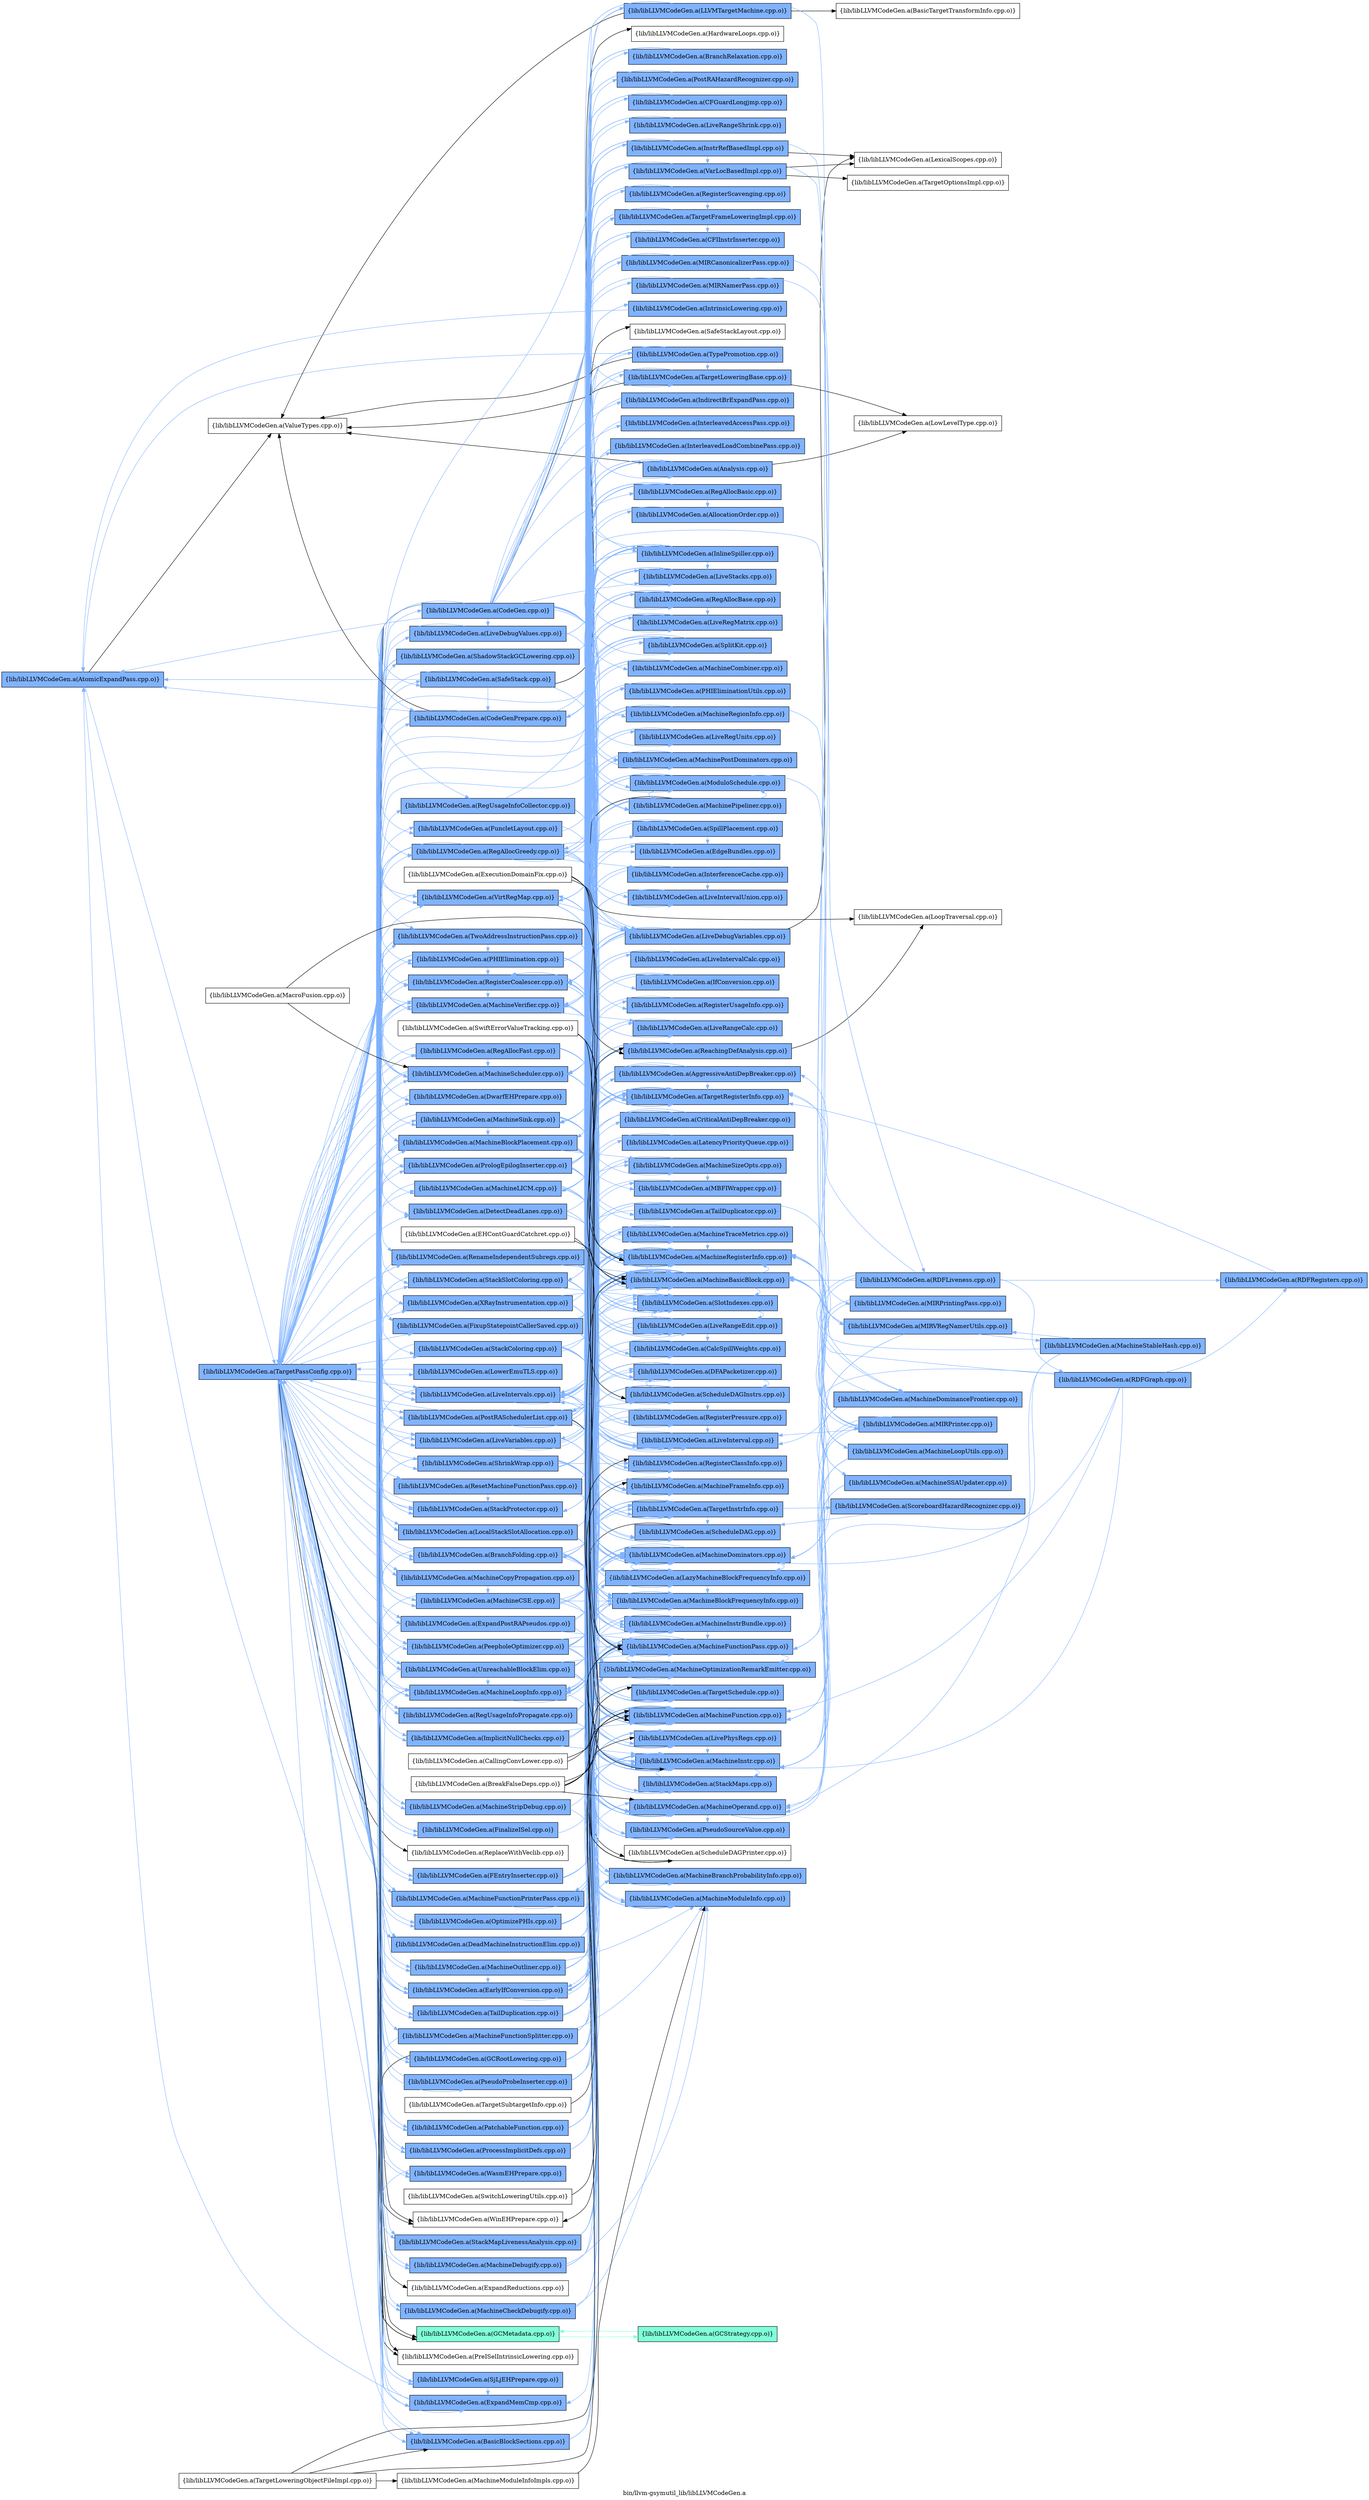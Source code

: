 digraph "bin/llvm-gsymutil_lib/libLLVMCodeGen.a" {
	label="bin/llvm-gsymutil_lib/libLLVMCodeGen.a";
	rankdir=LR;
	{ rank=same; Node0x55b284e00488;  }
	{ rank=same; Node0x55b284df9f98; Node0x55b284df8a58;  }
	{ rank=same; Node0x55b284df5628; Node0x55b284dfce78; Node0x55b284df7108; Node0x55b284df4e58; Node0x55b284dff1c8; Node0x55b284dfdaa8; Node0x55b284e00898; Node0x55b284df8878; Node0x55b284df6938; Node0x55b284df4958; Node0x55b284df4db8; Node0x55b284dfb758; Node0x55b284dfa3a8; Node0x55b284e002a8; Node0x55b284e027d8; Node0x55b284e01978; Node0x55b284e02ff8; Node0x55b284e05078; Node0x55b284e048a8; Node0x55b284e04448; Node0x55b284e06478; Node0x55b284e04268; Node0x55b284e04fd8; Node0x55b284dfd738; Node0x55b284dfd008; Node0x55b284dfb6b8; Node0x55b284dfba28; Node0x55b284dfb618; Node0x55b284dfa128; Node0x55b284df9958; Node0x55b284df9cc8; Node0x55b284df8b48; Node0x55b284e02698; Node0x55b284df5948; Node0x55b284df5178; Node0x55b284df74c8; Node0x55b284df6ca8; Node0x55b284df80a8; Node0x55b284e04358; Node0x55b284df45e8; Node0x55b284dfbc08; Node0x55b284dfa268; Node0x55b284df5c68; Node0x55b284df7658; Node0x55b284df6d98; Node0x55b284df8828; Node0x55b284df8058; Node0x55b284e041c8; Node0x55b284e050c8; Node0x55b284df3af8; Node0x55b284df4188; Node0x55b284df5218; Node0x55b284dfc018; Node0x55b284dfc158; Node0x55b284dfb9d8; Node0x55b284dfd508; Node0x55b284dfd698; Node0x55b284dfe408; Node0x55b284df9458; Node0x55b284dfd788; Node0x55b284dfcc98; Node0x55b284dfbe88; Node0x55b284dfa768; Node0x55b284df96d8; Node0x55b284df9228; Node0x55b284dfd148; Node0x55b284dfcba8; Node0x55b284dfc978; Node0x55b284dfbcf8;  }
	{ rank=same; Node0x55b284dfb2f8; Node0x55b284dfc748; Node0x55b284df8cd8; Node0x55b284e05f78; Node0x55b284dfe278; Node0x55b284e01e28; Node0x55b284e016a8; Node0x55b284e022d8; Node0x55b284df62f8; Node0x55b284dfb708; Node0x55b284df4458; Node0x55b284df6348; Node0x55b284e05fc8; Node0x55b284e066f8; Node0x55b284dfd878; Node0x55b284e061a8; Node0x55b284df5d08; Node0x55b284df3c38; Node0x55b284dfc568; Node0x55b284df4f48; Node0x55b284df41d8; Node0x55b284df66b8; Node0x55b284df6e38; Node0x55b284df5588; Node0x55b284dfa998; Node0x55b284df7d88; Node0x55b284dfc7e8; Node0x55b284dfbb68; Node0x55b284df5f38; Node0x55b284df9c78; Node0x55b284df9368; Node0x55b284e02648; Node0x55b284e00ca8; Node0x55b284e057f8; Node0x55b284dffdf8; Node0x55b284df7568; Node0x55b284df7c98; Node0x55b284df7928; Node0x55b284e01d88; Node0x55b284e03778; Node0x55b284df70b8; Node0x55b284dfc4c8; Node0x55b284df3e68; Node0x55b284e05ca8; Node0x55b284df6898; Node0x55b284df5df8; Node0x55b284dfd468; Node0x55b284e05898; Node0x55b284e06518; Node0x55b284e06bf8; Node0x55b284e07328; Node0x55b284dfddc8; Node0x55b284dfe048; Node0x55b284dfecc8; Node0x55b284df4318; Node0x55b284df5ad8; Node0x55b284df3cd8; Node0x55b284df86e8; Node0x55b284df7518; Node0x55b284df9c28; Node0x55b284dfea48; Node0x55b284dfcc48; Node0x55b284df6488; Node0x55b284df85a8; Node0x55b284df7798; Node0x55b284e04ad8; Node0x55b284df3dc8; Node0x55b284dfc928; Node0x55b284dfd4b8; Node0x55b284dfbc58; Node0x55b284df6668; Node0x55b284df7c48; Node0x55b284dfa3f8; Node0x55b284df5768; Node0x55b284dfcec8; Node0x55b284dfd648; Node0x55b284dfa4e8; Node0x55b284df5308; Node0x55b284e04998; Node0x55b284df7f68; Node0x55b284df5da8; Node0x55b284dfba78; Node0x55b284df6528;  }
	{ rank=same; Node0x55b284df9778; Node0x55b284dfd6e8; Node0x55b284dfbf78; Node0x55b284df68e8; Node0x55b284dfc248; Node0x55b284e06108; Node0x55b284e051b8; Node0x55b284dfd968; Node0x55b284df8f08; Node0x55b284e025a8; Node0x55b284dfa538; Node0x55b284df57b8; Node0x55b284dfb118;  }

	Node0x55b284e00488 [shape=record,shape=box,group=2,style=filled,fillcolor="0.600000 0.5 1",label="{lib/libLLVMCodeGen.a(AtomicExpandPass.cpp.o)}"];
	Node0x55b284e00488 -> Node0x55b284df9f98[color="0.600000 0.5 1"];
	Node0x55b284e00488 -> Node0x55b284df8a58;
	Node0x55b284e025a8 [shape=record,shape=box,group=0,label="{lib/libLLVMCodeGen.a(BasicTargetTransformInfo.cpp.o)}"];
	Node0x55b284df4868 [shape=record,shape=box,group=0,label="{lib/libLLVMCodeGen.a(BreakFalseDeps.cpp.o)}"];
	Node0x55b284df4868 -> Node0x55b284e057f8;
	Node0x55b284df4868 -> Node0x55b284e05f78;
	Node0x55b284df4868 -> Node0x55b284e01e28;
	Node0x55b284df4868 -> Node0x55b284df3e68;
	Node0x55b284df4868 -> Node0x55b284df41d8;
	Node0x55b284df4318 [shape=record,shape=box,group=2,style=filled,fillcolor="0.600000 0.5 1",label="{lib/libLLVMCodeGen.a(CFGuardLongjmp.cpp.o)}"];
	Node0x55b284df4318 -> Node0x55b284e061a8[color="0.600000 0.5 1"];
	Node0x55b284df4318 -> Node0x55b284e05f78[color="0.600000 0.5 1"];
	Node0x55b284df4318 -> Node0x55b284dfe278[color="0.600000 0.5 1"];
	Node0x55b284df5ad8 [shape=record,shape=box,group=2,style=filled,fillcolor="0.600000 0.5 1",label="{lib/libLLVMCodeGen.a(CFIInstrInserter.cpp.o)}"];
	Node0x55b284df5ad8 -> Node0x55b284dfb2f8[color="0.600000 0.5 1"];
	Node0x55b284df5ad8 -> Node0x55b284e061a8[color="0.600000 0.5 1"];
	Node0x55b284df5ad8 -> Node0x55b284e05f78[color="0.600000 0.5 1"];
	Node0x55b284df5ad8 -> Node0x55b284dfe278[color="0.600000 0.5 1"];
	Node0x55b284df5628 [shape=record,shape=box,group=2,style=filled,fillcolor="0.600000 0.5 1",label="{lib/libLLVMCodeGen.a(EarlyIfConversion.cpp.o)}"];
	Node0x55b284df5628 -> Node0x55b284dfb2f8[color="0.600000 0.5 1"];
	Node0x55b284df5628 -> Node0x55b284dfc748[color="0.600000 0.5 1"];
	Node0x55b284df5628 -> Node0x55b284df8cd8[color="0.600000 0.5 1"];
	Node0x55b284df5628 -> Node0x55b284e05f78[color="0.600000 0.5 1"];
	Node0x55b284df5628 -> Node0x55b284dfe278[color="0.600000 0.5 1"];
	Node0x55b284df5628 -> Node0x55b284dfdaa8[color="0.600000 0.5 1"];
	Node0x55b284df5628 -> Node0x55b284e01e28[color="0.600000 0.5 1"];
	Node0x55b284df5628 -> Node0x55b284e016a8[color="0.600000 0.5 1"];
	Node0x55b284df5628 -> Node0x55b284e022d8[color="0.600000 0.5 1"];
	Node0x55b284df5628 -> Node0x55b284df62f8[color="0.600000 0.5 1"];
	Node0x55b284df5628 -> Node0x55b284dfb708[color="0.600000 0.5 1"];
	Node0x55b284dfd288 [shape=record,shape=box,group=0,label="{lib/libLLVMCodeGen.a(EHContGuardCatchret.cpp.o)}"];
	Node0x55b284dfd288 -> Node0x55b284dfb2f8;
	Node0x55b284dfd288 -> Node0x55b284e05f78;
	Node0x55b284dfd5f8 [shape=record,shape=box,group=0,label="{lib/libLLVMCodeGen.a(ExecutionDomainFix.cpp.o)}"];
	Node0x55b284dfd5f8 -> Node0x55b284dfc248;
	Node0x55b284dfd5f8 -> Node0x55b284e05f78;
	Node0x55b284dfd5f8 -> Node0x55b284e022d8;
	Node0x55b284dfd5f8 -> Node0x55b284df3e68;
	Node0x55b284df3cd8 [shape=record,shape=box,group=2,style=filled,fillcolor="0.600000 0.5 1",label="{lib/libLLVMCodeGen.a(IndirectBrExpandPass.cpp.o)}"];
	Node0x55b284df3cd8 -> Node0x55b284df9f98[color="0.600000 0.5 1"];
	Node0x55b284df86e8 [shape=record,shape=box,group=2,style=filled,fillcolor="0.600000 0.5 1",label="{lib/libLLVMCodeGen.a(InterleavedAccessPass.cpp.o)}"];
	Node0x55b284df86e8 -> Node0x55b284df9f98[color="0.600000 0.5 1"];
	Node0x55b284df7518 [shape=record,shape=box,group=2,style=filled,fillcolor="0.600000 0.5 1",label="{lib/libLLVMCodeGen.a(LiveRangeShrink.cpp.o)}"];
	Node0x55b284df7518 -> Node0x55b284dfb2f8[color="0.600000 0.5 1"];
	Node0x55b284df7518 -> Node0x55b284e05f78[color="0.600000 0.5 1"];
	Node0x55b284df7518 -> Node0x55b284dfe278[color="0.600000 0.5 1"];
	Node0x55b284df7518 -> Node0x55b284e022d8[color="0.600000 0.5 1"];
	Node0x55b284df5768 [shape=record,shape=box,group=2,style=filled,fillcolor="0.600000 0.5 1",label="{lib/libLLVMCodeGen.a(LLVMTargetMachine.cpp.o)}"];
	Node0x55b284df5768 -> Node0x55b284e025a8;
	Node0x55b284df5768 -> Node0x55b284dfea48[color="0.600000 0.5 1"];
	Node0x55b284df5768 -> Node0x55b284dfa538[color="0.600000 0.5 1"];
	Node0x55b284df5768 -> Node0x55b284dfcec8[color="0.600000 0.5 1"];
	Node0x55b284df5768 -> Node0x55b284df9f98[color="0.600000 0.5 1"];
	Node0x55b284df5768 -> Node0x55b284df8a58;
	Node0x55b284dfb2f8 [shape=record,shape=box,group=2,style=filled,fillcolor="0.600000 0.5 1",label="{lib/libLLVMCodeGen.a(MachineBasicBlock.cpp.o)}"];
	Node0x55b284dfb2f8 -> Node0x55b284df4f48[color="0.600000 0.5 1"];
	Node0x55b284dfb2f8 -> Node0x55b284df7108[color="0.600000 0.5 1"];
	Node0x55b284dfb2f8 -> Node0x55b284df6348[color="0.600000 0.5 1"];
	Node0x55b284dfb2f8 -> Node0x55b284e057f8[color="0.600000 0.5 1"];
	Node0x55b284dfb2f8 -> Node0x55b284df4e58[color="0.600000 0.5 1"];
	Node0x55b284dfb2f8 -> Node0x55b284df8cd8[color="0.600000 0.5 1"];
	Node0x55b284dfb2f8 -> Node0x55b284e061a8[color="0.600000 0.5 1"];
	Node0x55b284dfb2f8 -> Node0x55b284dffdf8[color="0.600000 0.5 1"];
	Node0x55b284dfb2f8 -> Node0x55b284dfe278[color="0.600000 0.5 1"];
	Node0x55b284dfb2f8 -> Node0x55b284dfdaa8[color="0.600000 0.5 1"];
	Node0x55b284dfb2f8 -> Node0x55b284e022d8[color="0.600000 0.5 1"];
	Node0x55b284dfb2f8 -> Node0x55b284df5d08[color="0.600000 0.5 1"];
	Node0x55b284dfb2f8 -> Node0x55b284dfc568[color="0.600000 0.5 1"];
	Node0x55b284df9c28 [shape=record,shape=box,group=2,style=filled,fillcolor="0.600000 0.5 1",label="{lib/libLLVMCodeGen.a(MachineCombiner.cpp.o)}"];
	Node0x55b284df9c28 -> Node0x55b284df7928[color="0.600000 0.5 1"];
	Node0x55b284df9c28 -> Node0x55b284dfb2f8[color="0.600000 0.5 1"];
	Node0x55b284df9c28 -> Node0x55b284df8cd8[color="0.600000 0.5 1"];
	Node0x55b284df9c28 -> Node0x55b284e061a8[color="0.600000 0.5 1"];
	Node0x55b284df9c28 -> Node0x55b284e05f78[color="0.600000 0.5 1"];
	Node0x55b284df9c28 -> Node0x55b284dfe278[color="0.600000 0.5 1"];
	Node0x55b284df9c28 -> Node0x55b284dfdaa8[color="0.600000 0.5 1"];
	Node0x55b284df9c28 -> Node0x55b284e022d8[color="0.600000 0.5 1"];
	Node0x55b284df9c28 -> Node0x55b284df7568[color="0.600000 0.5 1"];
	Node0x55b284df9c28 -> Node0x55b284df62f8[color="0.600000 0.5 1"];
	Node0x55b284df9c28 -> Node0x55b284df41d8[color="0.600000 0.5 1"];
	Node0x55b284df9c28 -> Node0x55b284dfb708[color="0.600000 0.5 1"];
	Node0x55b284e061a8 [shape=record,shape=box,group=2,style=filled,fillcolor="0.600000 0.5 1",label="{lib/libLLVMCodeGen.a(MachineFunction.cpp.o)}"];
	Node0x55b284e061a8 -> Node0x55b284dfb2f8[color="0.600000 0.5 1"];
	Node0x55b284e061a8 -> Node0x55b284dfa998[color="0.600000 0.5 1"];
	Node0x55b284e061a8 -> Node0x55b284dfe278[color="0.600000 0.5 1"];
	Node0x55b284e061a8 -> Node0x55b284dfea48[color="0.600000 0.5 1"];
	Node0x55b284e061a8 -> Node0x55b284e01e28[color="0.600000 0.5 1"];
	Node0x55b284e061a8 -> Node0x55b284e022d8[color="0.600000 0.5 1"];
	Node0x55b284e061a8 -> Node0x55b284df70b8[color="0.600000 0.5 1"];
	Node0x55b284e061a8 -> Node0x55b284dfc568[color="0.600000 0.5 1"];
	Node0x55b284e061a8 -> Node0x55b284dfcba8;
	Node0x55b284e05f78 [shape=record,shape=box,group=2,style=filled,fillcolor="0.600000 0.5 1",label="{lib/libLLVMCodeGen.a(MachineFunctionPass.cpp.o)}"];
	Node0x55b284e05f78 -> Node0x55b284dff1c8[color="0.600000 0.5 1"];
	Node0x55b284e05f78 -> Node0x55b284dfea48[color="0.600000 0.5 1"];
	Node0x55b284e05f78 -> Node0x55b284e016a8[color="0.600000 0.5 1"];
	Node0x55b284dfe278 [shape=record,shape=box,group=2,style=filled,fillcolor="0.600000 0.5 1",label="{lib/libLLVMCodeGen.a(MachineInstr.cpp.o)}"];
	Node0x55b284dfe278 -> Node0x55b284dfb2f8[color="0.600000 0.5 1"];
	Node0x55b284dfe278 -> Node0x55b284e061a8[color="0.600000 0.5 1"];
	Node0x55b284dfe278 -> Node0x55b284e01e28[color="0.600000 0.5 1"];
	Node0x55b284dfe278 -> Node0x55b284e022d8[color="0.600000 0.5 1"];
	Node0x55b284dfe278 -> Node0x55b284df3c38[color="0.600000 0.5 1"];
	Node0x55b284dfe278 -> Node0x55b284dfc568[color="0.600000 0.5 1"];
	Node0x55b284e00898 [shape=record,shape=box,group=2,style=filled,fillcolor="0.600000 0.5 1",label="{lib/libLLVMCodeGen.a(MachineScheduler.cpp.o)}"];
	Node0x55b284e00898 -> Node0x55b284df4f48[color="0.600000 0.5 1"];
	Node0x55b284e00898 -> Node0x55b284df7108[color="0.600000 0.5 1"];
	Node0x55b284e00898 -> Node0x55b284df6348[color="0.600000 0.5 1"];
	Node0x55b284e00898 -> Node0x55b284dfb2f8[color="0.600000 0.5 1"];
	Node0x55b284e00898 -> Node0x55b284df8cd8[color="0.600000 0.5 1"];
	Node0x55b284e00898 -> Node0x55b284e061a8[color="0.600000 0.5 1"];
	Node0x55b284e00898 -> Node0x55b284e05f78[color="0.600000 0.5 1"];
	Node0x55b284e00898 -> Node0x55b284dfe278[color="0.600000 0.5 1"];
	Node0x55b284e00898 -> Node0x55b284dfdaa8[color="0.600000 0.5 1"];
	Node0x55b284e00898 -> Node0x55b284df8878[color="0.600000 0.5 1"];
	Node0x55b284e00898 -> Node0x55b284df41d8[color="0.600000 0.5 1"];
	Node0x55b284e00898 -> Node0x55b284df66b8[color="0.600000 0.5 1"];
	Node0x55b284e00898 -> Node0x55b284df6e38[color="0.600000 0.5 1"];
	Node0x55b284e00898 -> Node0x55b284df5588[color="0.600000 0.5 1"];
	Node0x55b284e00898 -> Node0x55b284df5d08[color="0.600000 0.5 1"];
	Node0x55b284e00898 -> Node0x55b284df9f98[color="0.600000 0.5 1"];
	Node0x55b284e00898 -> Node0x55b284dfb708[color="0.600000 0.5 1"];
	Node0x55b284df6938 [shape=record,shape=box,group=2,style=filled,fillcolor="0.600000 0.5 1",label="{lib/libLLVMCodeGen.a(PseudoProbeInserter.cpp.o)}"];
	Node0x55b284df6938 -> Node0x55b284dfb2f8[color="0.600000 0.5 1"];
	Node0x55b284df6938 -> Node0x55b284e061a8[color="0.600000 0.5 1"];
	Node0x55b284df6938 -> Node0x55b284e05f78[color="0.600000 0.5 1"];
	Node0x55b284df6938 -> Node0x55b284dfe278[color="0.600000 0.5 1"];
	Node0x55b284df6938 -> Node0x55b284df9f98[color="0.600000 0.5 1"];
	Node0x55b284df3e68 [shape=record,shape=box,group=2,style=filled,fillcolor="0.600000 0.5 1",label="{lib/libLLVMCodeGen.a(ReachingDefAnalysis.cpp.o)}"];
	Node0x55b284df3e68 -> Node0x55b284e057f8[color="0.600000 0.5 1"];
	Node0x55b284df3e68 -> Node0x55b284dfc248;
	Node0x55b284df3e68 -> Node0x55b284dfb2f8[color="0.600000 0.5 1"];
	Node0x55b284df3e68 -> Node0x55b284e05f78[color="0.600000 0.5 1"];
	Node0x55b284df3e68 -> Node0x55b284dfe278[color="0.600000 0.5 1"];
	Node0x55b284dfd648 [shape=record,shape=box,group=2,style=filled,fillcolor="0.600000 0.5 1",label="{lib/libLLVMCodeGen.a(TargetFrameLoweringImpl.cpp.o)}"];
	Node0x55b284dfd648 -> Node0x55b284df5ad8[color="0.600000 0.5 1"];
	Node0x55b284dfd648 -> Node0x55b284dfa998[color="0.600000 0.5 1"];
	Node0x55b284dfd648 -> Node0x55b284e022d8[color="0.600000 0.5 1"];
	Node0x55b284dfbb68 [shape=record,shape=box,group=2,style=filled,fillcolor="0.600000 0.5 1",label="{lib/libLLVMCodeGen.a(TargetInstrInfo.cpp.o)}"];
	Node0x55b284dfbb68 -> Node0x55b284dfb2f8[color="0.600000 0.5 1"];
	Node0x55b284dfbb68 -> Node0x55b284e061a8[color="0.600000 0.5 1"];
	Node0x55b284dfbb68 -> Node0x55b284dfe278[color="0.600000 0.5 1"];
	Node0x55b284dfbb68 -> Node0x55b284e01e28[color="0.600000 0.5 1"];
	Node0x55b284dfbb68 -> Node0x55b284e022d8[color="0.600000 0.5 1"];
	Node0x55b284dfbb68 -> Node0x55b284df6e38[color="0.600000 0.5 1"];
	Node0x55b284dfbb68 -> Node0x55b284df3c38[color="0.600000 0.5 1"];
	Node0x55b284dfbb68 -> Node0x55b284dfd6e8[color="0.600000 0.5 1"];
	Node0x55b284dfbb68 -> Node0x55b284dfb708[color="0.600000 0.5 1"];
	Node0x55b284dfcec8 [shape=record,shape=box,group=2,style=filled,fillcolor="0.600000 0.5 1",label="{lib/libLLVMCodeGen.a(TargetLoweringBase.cpp.o)}"];
	Node0x55b284dfcec8 -> Node0x55b284e00ca8[color="0.600000 0.5 1"];
	Node0x55b284dfcec8 -> Node0x55b284dfbf78;
	Node0x55b284dfcec8 -> Node0x55b284dfb2f8[color="0.600000 0.5 1"];
	Node0x55b284dfcec8 -> Node0x55b284e061a8[color="0.600000 0.5 1"];
	Node0x55b284dfcec8 -> Node0x55b284dfe278[color="0.600000 0.5 1"];
	Node0x55b284dfcec8 -> Node0x55b284e01e28[color="0.600000 0.5 1"];
	Node0x55b284dfcec8 -> Node0x55b284e022d8[color="0.600000 0.5 1"];
	Node0x55b284dfcec8 -> Node0x55b284df8a58;
	Node0x55b284dfbe38 [shape=record,shape=box,group=0,label="{lib/libLLVMCodeGen.a(TargetLoweringObjectFileImpl.cpp.o)}"];
	Node0x55b284dfbe38 -> Node0x55b284dfb2f8;
	Node0x55b284dfbe38 -> Node0x55b284e061a8;
	Node0x55b284dfbe38 -> Node0x55b284dfb668;
	Node0x55b284dfbe38 -> Node0x55b284dfb758;
	Node0x55b284df9f98 [shape=record,shape=box,group=2,style=filled,fillcolor="0.600000 0.5 1",label="{lib/libLLVMCodeGen.a(TargetPassConfig.cpp.o)}"];
	Node0x55b284df9f98 -> Node0x55b284df5628[color="0.600000 0.5 1"];
	Node0x55b284df9f98 -> Node0x55b284dfce78;
	Node0x55b284df9f98 -> Node0x55b284df7108[color="0.600000 0.5 1"];
	Node0x55b284df9f98 -> Node0x55b284df4e58[color="0.600000 0.5 1"];
	Node0x55b284df9f98 -> Node0x55b284dff1c8[color="0.600000 0.5 1"];
	Node0x55b284df9f98 -> Node0x55b284dfdaa8[color="0.600000 0.5 1"];
	Node0x55b284df9f98 -> Node0x55b284e00898[color="0.600000 0.5 1"];
	Node0x55b284df9f98 -> Node0x55b284df8878[color="0.600000 0.5 1"];
	Node0x55b284df9f98 -> Node0x55b284df6938[color="0.600000 0.5 1"];
	Node0x55b284df9f98 -> Node0x55b284df4958[color="0.600000 0.5 1"];
	Node0x55b284df9f98 -> Node0x55b284df4db8[color="0.600000 0.5 1"];
	Node0x55b284df9f98 -> Node0x55b284dfb758[color="0.600000 0.5 1"];
	Node0x55b284df9f98 -> Node0x55b284dfa3a8[color="0.600000 0.5 1"];
	Node0x55b284df9f98 -> Node0x55b284e002a8[color="0.600000 0.5 1"];
	Node0x55b284df9f98 -> Node0x55b284e027d8[color="0.600000 0.5 1"];
	Node0x55b284df9f98 -> Node0x55b284e01978[color="0.600000 0.5 1"];
	Node0x55b284df9f98 -> Node0x55b284e02ff8[color="0.600000 0.5 1"];
	Node0x55b284df9f98 -> Node0x55b284e05078[color="0.600000 0.5 1"];
	Node0x55b284df9f98 -> Node0x55b284e048a8[color="0.600000 0.5 1"];
	Node0x55b284df9f98 -> Node0x55b284e04448[color="0.600000 0.5 1"];
	Node0x55b284df9f98 -> Node0x55b284e06478[color="0.600000 0.5 1"];
	Node0x55b284df9f98 -> Node0x55b284e04268[color="0.600000 0.5 1"];
	Node0x55b284df9f98 -> Node0x55b284e04fd8[color="0.600000 0.5 1"];
	Node0x55b284df9f98 -> Node0x55b284dfd738[color="0.600000 0.5 1"];
	Node0x55b284df9f98 -> Node0x55b284dfd008[color="0.600000 0.5 1"];
	Node0x55b284df9f98 -> Node0x55b284dfb6b8[color="0.600000 0.5 1"];
	Node0x55b284df9f98 -> Node0x55b284dfba28[color="0.600000 0.5 1"];
	Node0x55b284df9f98 -> Node0x55b284dfb618[color="0.600000 0.5 1"];
	Node0x55b284df9f98 -> Node0x55b284dfa128[color="0.600000 0.5 1"];
	Node0x55b284df9f98 -> Node0x55b284df9958[color="0.600000 0.5 1"];
	Node0x55b284df9f98 -> Node0x55b284df9cc8[color="0.600000 0.5 1"];
	Node0x55b284df9f98 -> Node0x55b284df8b48[color="0.600000 0.5 1"];
	Node0x55b284df9f98 -> Node0x55b284e02698[color="0.600000 0.5 1"];
	Node0x55b284df9f98 -> Node0x55b284df5948[color="0.600000 0.5 1"];
	Node0x55b284df9f98 -> Node0x55b284df5178[color="0.600000 0.5 1"];
	Node0x55b284df9f98 -> Node0x55b284df74c8[color="0.600000 0.5 1"];
	Node0x55b284df9f98 -> Node0x55b284df6ca8[color="0.600000 0.5 1"];
	Node0x55b284df9f98 -> Node0x55b284df80a8[color="0.600000 0.5 1"];
	Node0x55b284df9f98 -> Node0x55b284e04358[color="0.600000 0.5 1"];
	Node0x55b284df9f98 -> Node0x55b284df45e8[color="0.600000 0.5 1"];
	Node0x55b284df9f98 -> Node0x55b284dfbc08[color="0.600000 0.5 1"];
	Node0x55b284df9f98 -> Node0x55b284dfa268[color="0.600000 0.5 1"];
	Node0x55b284df9f98 -> Node0x55b284df5c68[color="0.600000 0.5 1"];
	Node0x55b284df9f98 -> Node0x55b284df7658[color="0.600000 0.5 1"];
	Node0x55b284df9f98 -> Node0x55b284df6d98[color="0.600000 0.5 1"];
	Node0x55b284df9f98 -> Node0x55b284df8828;
	Node0x55b284df9f98 -> Node0x55b284df8058[color="0.600000 0.5 1"];
	Node0x55b284df9f98 -> Node0x55b284e041c8[color="0.600000 0.5 1"];
	Node0x55b284df9f98 -> Node0x55b284e050c8[color="0.600000 0.5 1"];
	Node0x55b284df9f98 -> Node0x55b284df3af8[color="0.600000 0.5 1"];
	Node0x55b284df9f98 -> Node0x55b284df4188[color="0.600000 0.5 1"];
	Node0x55b284df9f98 -> Node0x55b284df5218[color="0.600000 0.5 1"];
	Node0x55b284df9f98 -> Node0x55b284dfc018[color="0.600000 0.5 1"];
	Node0x55b284df9f98 -> Node0x55b284dfc158[color="0.600000 0.5 1"];
	Node0x55b284df9f98 -> Node0x55b284dfb9d8[color="0.600000 0.5 1"];
	Node0x55b284df9f98 -> Node0x55b284dfd508[color="0.600000 0.5 1"];
	Node0x55b284df9f98 -> Node0x55b284dfd698[color="0.600000 0.5 1"];
	Node0x55b284df9f98 -> Node0x55b284dfe408;
	Node0x55b284df9f98 -> Node0x55b284df9458;
	Node0x55b284df9f98 -> Node0x55b284dfd788[color="0.600000 0.5 1"];
	Node0x55b284df9f98 -> Node0x55b284dfcc98[color="0.600000 0.5 1"];
	Node0x55b284df9f98 -> Node0x55b284dfbe88[color="0.600000 0.5 1"];
	Node0x55b284df9f98 -> Node0x55b284dfa768[color="0.600000 0.5 1"];
	Node0x55b284df9f98 -> Node0x55b284df96d8[color="0.600000 0.5 1"];
	Node0x55b284df9f98 -> Node0x55b284df9228[color="0.600000 0.5 1"];
	Node0x55b284df9f98 -> Node0x55b284dfd148[color="0.600000 0.5 1"];
	Node0x55b284df9f98 -> Node0x55b284dfcba8;
	Node0x55b284df9f98 -> Node0x55b284dfc978[color="0.600000 0.5 1"];
	Node0x55b284df9f98 -> Node0x55b284dfbcf8[color="0.600000 0.5 1"];
	Node0x55b284dfc568 [shape=record,shape=box,group=2,style=filled,fillcolor="0.600000 0.5 1",label="{lib/libLLVMCodeGen.a(TargetRegisterInfo.cpp.o)}"];
	Node0x55b284dfc568 -> Node0x55b284e022d8[color="0.600000 0.5 1"];
	Node0x55b284dfc568 -> Node0x55b284dfbb68[color="0.600000 0.5 1"];
	Node0x55b284dfac68 [shape=record,shape=box,group=0,label="{lib/libLLVMCodeGen.a(TargetSubtargetInfo.cpp.o)}"];
	Node0x55b284dfac68 -> Node0x55b284dfb708;
	Node0x55b284df8a58 [shape=record,shape=box,group=0,label="{lib/libLLVMCodeGen.a(ValueTypes.cpp.o)}"];
	Node0x55b284dfea48 [shape=record,shape=box,group=2,style=filled,fillcolor="0.600000 0.5 1",label="{lib/libLLVMCodeGen.a(MachineModuleInfo.cpp.o)}"];
	Node0x55b284dfea48 -> Node0x55b284e061a8[color="0.600000 0.5 1"];
	Node0x55b284df6898 [shape=record,shape=box,group=2,style=filled,fillcolor="0.600000 0.5 1",label="{lib/libLLVMCodeGen.a(LiveRegMatrix.cpp.o)}"];
	Node0x55b284df6898 -> Node0x55b284df7108[color="0.600000 0.5 1"];
	Node0x55b284df6898 -> Node0x55b284df6348[color="0.600000 0.5 1"];
	Node0x55b284df6898 -> Node0x55b284df5df8[color="0.600000 0.5 1"];
	Node0x55b284df6898 -> Node0x55b284e05f78[color="0.600000 0.5 1"];
	Node0x55b284df6898 -> Node0x55b284df9228[color="0.600000 0.5 1"];
	Node0x55b284e01e28 [shape=record,shape=box,group=2,style=filled,fillcolor="0.600000 0.5 1",label="{lib/libLLVMCodeGen.a(MachineOperand.cpp.o)}"];
	Node0x55b284e01e28 -> Node0x55b284dfb2f8[color="0.600000 0.5 1"];
	Node0x55b284e01e28 -> Node0x55b284e061a8[color="0.600000 0.5 1"];
	Node0x55b284e01e28 -> Node0x55b284e022d8[color="0.600000 0.5 1"];
	Node0x55b284e01e28 -> Node0x55b284df9778[color="0.600000 0.5 1"];
	Node0x55b284e01e28 -> Node0x55b284df70b8[color="0.600000 0.5 1"];
	Node0x55b284e01e28 -> Node0x55b284dfc568[color="0.600000 0.5 1"];
	Node0x55b284e022d8 [shape=record,shape=box,group=2,style=filled,fillcolor="0.600000 0.5 1",label="{lib/libLLVMCodeGen.a(MachineRegisterInfo.cpp.o)}"];
	Node0x55b284e022d8 -> Node0x55b284dfb2f8[color="0.600000 0.5 1"];
	Node0x55b284e022d8 -> Node0x55b284e061a8[color="0.600000 0.5 1"];
	Node0x55b284e022d8 -> Node0x55b284dfe278[color="0.600000 0.5 1"];
	Node0x55b284e022d8 -> Node0x55b284e01e28[color="0.600000 0.5 1"];
	Node0x55b284e022d8 -> Node0x55b284dfc568[color="0.600000 0.5 1"];
	Node0x55b284df3b48 [shape=record,shape=box,group=0,label="{lib/libLLVMCodeGen.a(CallingConvLower.cpp.o)}"];
	Node0x55b284df3b48 -> Node0x55b284dfa998;
	Node0x55b284df3b48 -> Node0x55b284e061a8;
	Node0x55b284df7f68 [shape=record,shape=box,group=2,style=filled,fillcolor="0.600000 0.5 1",label="{lib/libLLVMCodeGen.a(IntrinsicLowering.cpp.o)}"];
	Node0x55b284df7f68 -> Node0x55b284e00488[color="0.600000 0.5 1"];
	Node0x55b284dfa998 [shape=record,shape=box,group=2,style=filled,fillcolor="0.600000 0.5 1",label="{lib/libLLVMCodeGen.a(MachineFrameInfo.cpp.o)}"];
	Node0x55b284dfa998 -> Node0x55b284e022d8[color="0.600000 0.5 1"];
	Node0x55b284e057f8 [shape=record,shape=box,group=2,style=filled,fillcolor="0.600000 0.5 1",label="{lib/libLLVMCodeGen.a(LivePhysRegs.cpp.o)}"];
	Node0x55b284e057f8 -> Node0x55b284dfb2f8[color="0.600000 0.5 1"];
	Node0x55b284e057f8 -> Node0x55b284dfe278[color="0.600000 0.5 1"];
	Node0x55b284e057f8 -> Node0x55b284e022d8[color="0.600000 0.5 1"];
	Node0x55b284e057f8 -> Node0x55b284dfc568[color="0.600000 0.5 1"];
	Node0x55b284df4e58 [shape=record,shape=box,group=2,style=filled,fillcolor="0.600000 0.5 1",label="{lib/libLLVMCodeGen.a(LiveVariables.cpp.o)}"];
	Node0x55b284df4e58 -> Node0x55b284df4f48[color="0.600000 0.5 1"];
	Node0x55b284df4e58 -> Node0x55b284dfb2f8[color="0.600000 0.5 1"];
	Node0x55b284df4e58 -> Node0x55b284e05f78[color="0.600000 0.5 1"];
	Node0x55b284df4e58 -> Node0x55b284dfe278[color="0.600000 0.5 1"];
	Node0x55b284df4e58 -> Node0x55b284e022d8[color="0.600000 0.5 1"];
	Node0x55b284df4e58 -> Node0x55b284df96d8[color="0.600000 0.5 1"];
	Node0x55b284df8cd8 [shape=record,shape=box,group=2,style=filled,fillcolor="0.600000 0.5 1",label="{lib/libLLVMCodeGen.a(MachineDominators.cpp.o)}"];
	Node0x55b284df8cd8 -> Node0x55b284df5628[color="0.600000 0.5 1"];
	Node0x55b284df8cd8 -> Node0x55b284df7928[color="0.600000 0.5 1"];
	Node0x55b284df8cd8 -> Node0x55b284dfb2f8[color="0.600000 0.5 1"];
	Node0x55b284df8cd8 -> Node0x55b284e05f78[color="0.600000 0.5 1"];
	Node0x55b284dfb118 [shape=record,shape=box,group=0,label="{lib/libLLVMCodeGen.a(TargetOptionsImpl.cpp.o)}"];
	Node0x55b284e00ca8 [shape=record,shape=box,group=2,style=filled,fillcolor="0.600000 0.5 1",label="{lib/libLLVMCodeGen.a(Analysis.cpp.o)}"];
	Node0x55b284e00ca8 -> Node0x55b284dfbf78;
	Node0x55b284e00ca8 -> Node0x55b284dfb2f8[color="0.600000 0.5 1"];
	Node0x55b284e00ca8 -> Node0x55b284dfe278[color="0.600000 0.5 1"];
	Node0x55b284e00ca8 -> Node0x55b284df8a58;
	Node0x55b284dfbf78 [shape=record,shape=box,group=0,label="{lib/libLLVMCodeGen.a(LowLevelType.cpp.o)}"];
	Node0x55b284df8a08 [shape=record,shape=box,group=0,label="{lib/libLLVMCodeGen.a(MacroFusion.cpp.o)}"];
	Node0x55b284df8a08 -> Node0x55b284e00898;
	Node0x55b284df8a08 -> Node0x55b284df5588;
	Node0x55b284dfdaa8 [shape=record,shape=box,group=2,style=filled,fillcolor="0.600000 0.5 1",label="{lib/libLLVMCodeGen.a(MachineLoopInfo.cpp.o)}"];
	Node0x55b284dfdaa8 -> Node0x55b284df5628[color="0.600000 0.5 1"];
	Node0x55b284dfdaa8 -> Node0x55b284dfb2f8[color="0.600000 0.5 1"];
	Node0x55b284dfdaa8 -> Node0x55b284df8cd8[color="0.600000 0.5 1"];
	Node0x55b284dfdaa8 -> Node0x55b284e05f78[color="0.600000 0.5 1"];
	Node0x55b284dfdaa8 -> Node0x55b284dfe278[color="0.600000 0.5 1"];
	Node0x55b284dfdaa8 -> Node0x55b284e022d8[color="0.600000 0.5 1"];
	Node0x55b284dfc4c8 [shape=record,shape=box,group=2,style=filled,fillcolor="0.600000 0.5 1",label="{lib/libLLVMCodeGen.a(EdgeBundles.cpp.o)}"];
	Node0x55b284dfc4c8 -> Node0x55b284dfb2f8[color="0.600000 0.5 1"];
	Node0x55b284dfc4c8 -> Node0x55b284e05f78[color="0.600000 0.5 1"];
	Node0x55b284df8f08 [shape=record,shape=box,group=2,style=filled,fillcolor="0.600000 0.5 1",label="{lib/libLLVMCodeGen.a(MachineDominanceFrontier.cpp.o)}"];
	Node0x55b284df8f08 -> Node0x55b284dfb2f8[color="0.600000 0.5 1"];
	Node0x55b284df8f08 -> Node0x55b284df8cd8[color="0.600000 0.5 1"];
	Node0x55b284df8f08 -> Node0x55b284e05f78[color="0.600000 0.5 1"];
	Node0x55b284df5038 [shape=record,shape=box,group=2,style=filled,fillcolor="0.600000 0.5 1",label="{lib/libLLVMCodeGen.a(RDFGraph.cpp.o)}"];
	Node0x55b284df5038 -> Node0x55b284df6348[color="0.600000 0.5 1"];
	Node0x55b284df5038 -> Node0x55b284dfb2f8[color="0.600000 0.5 1"];
	Node0x55b284df5038 -> Node0x55b284df8cd8[color="0.600000 0.5 1"];
	Node0x55b284df5038 -> Node0x55b284e061a8[color="0.600000 0.5 1"];
	Node0x55b284df5038 -> Node0x55b284dfe278[color="0.600000 0.5 1"];
	Node0x55b284df5038 -> Node0x55b284df5e98[color="0.600000 0.5 1"];
	Node0x55b284df57b8 [shape=record,shape=box,group=2,style=filled,fillcolor="0.600000 0.5 1",label="{lib/libLLVMCodeGen.a(RDFLiveness.cpp.o)}"];
	Node0x55b284df57b8 -> Node0x55b284dfb2f8[color="0.600000 0.5 1"];
	Node0x55b284df57b8 -> Node0x55b284df8f08[color="0.600000 0.5 1"];
	Node0x55b284df57b8 -> Node0x55b284df8cd8[color="0.600000 0.5 1"];
	Node0x55b284df57b8 -> Node0x55b284df5038[color="0.600000 0.5 1"];
	Node0x55b284df57b8 -> Node0x55b284df5e98[color="0.600000 0.5 1"];
	Node0x55b284df57b8 -> Node0x55b284dfc568[color="0.600000 0.5 1"];
	Node0x55b284df5e98 [shape=record,shape=box,group=2,style=filled,fillcolor="0.600000 0.5 1",label="{lib/libLLVMCodeGen.a(RDFRegisters.cpp.o)}"];
	Node0x55b284df5e98 -> Node0x55b284dfc568[color="0.600000 0.5 1"];
	Node0x55b284df7108 [shape=record,shape=box,group=2,style=filled,fillcolor="0.600000 0.5 1",label="{lib/libLLVMCodeGen.a(LiveIntervals.cpp.o)}"];
	Node0x55b284df7108 -> Node0x55b284df6348[color="0.600000 0.5 1"];
	Node0x55b284df7108 -> Node0x55b284e05fc8[color="0.600000 0.5 1"];
	Node0x55b284df7108 -> Node0x55b284e066f8[color="0.600000 0.5 1"];
	Node0x55b284df7108 -> Node0x55b284df4e58[color="0.600000 0.5 1"];
	Node0x55b284df7108 -> Node0x55b284dfb2f8[color="0.600000 0.5 1"];
	Node0x55b284df7108 -> Node0x55b284dfd878[color="0.600000 0.5 1"];
	Node0x55b284df7108 -> Node0x55b284df8cd8[color="0.600000 0.5 1"];
	Node0x55b284df7108 -> Node0x55b284e061a8[color="0.600000 0.5 1"];
	Node0x55b284df7108 -> Node0x55b284e05f78[color="0.600000 0.5 1"];
	Node0x55b284df7108 -> Node0x55b284dfe278[color="0.600000 0.5 1"];
	Node0x55b284df7108 -> Node0x55b284dfdaa8[color="0.600000 0.5 1"];
	Node0x55b284df7108 -> Node0x55b284e022d8[color="0.600000 0.5 1"];
	Node0x55b284df7108 -> Node0x55b284df5d08[color="0.600000 0.5 1"];
	Node0x55b284df7108 -> Node0x55b284df3c38[color="0.600000 0.5 1"];
	Node0x55b284df7108 -> Node0x55b284dfc568[color="0.600000 0.5 1"];
	Node0x55b284df5d08 [shape=record,shape=box,group=2,style=filled,fillcolor="0.600000 0.5 1",label="{lib/libLLVMCodeGen.a(SlotIndexes.cpp.o)}"];
	Node0x55b284df5d08 -> Node0x55b284dfb2f8[color="0.600000 0.5 1"];
	Node0x55b284df5d08 -> Node0x55b284e05f78[color="0.600000 0.5 1"];
	Node0x55b284df5d08 -> Node0x55b284dfc7e8[color="0.600000 0.5 1"];
	Node0x55b284df9228 [shape=record,shape=box,group=2,style=filled,fillcolor="0.600000 0.5 1",label="{lib/libLLVMCodeGen.a(VirtRegMap.cpp.o)}"];
	Node0x55b284df9228 -> Node0x55b284df7108[color="0.600000 0.5 1"];
	Node0x55b284df9228 -> Node0x55b284df6348[color="0.600000 0.5 1"];
	Node0x55b284df9228 -> Node0x55b284dfb2f8[color="0.600000 0.5 1"];
	Node0x55b284df9228 -> Node0x55b284dfa998[color="0.600000 0.5 1"];
	Node0x55b284df9228 -> Node0x55b284e05f78[color="0.600000 0.5 1"];
	Node0x55b284df9228 -> Node0x55b284dfe278[color="0.600000 0.5 1"];
	Node0x55b284df9228 -> Node0x55b284e01e28[color="0.600000 0.5 1"];
	Node0x55b284df9228 -> Node0x55b284e022d8[color="0.600000 0.5 1"];
	Node0x55b284df9228 -> Node0x55b284df7d88[color="0.600000 0.5 1"];
	Node0x55b284df9228 -> Node0x55b284df5d08[color="0.600000 0.5 1"];
	Node0x55b284df9228 -> Node0x55b284e05898[color="0.600000 0.5 1"];
	Node0x55b284df9228 -> Node0x55b284dfc568[color="0.600000 0.5 1"];
	Node0x55b284df68e8 [shape=record,shape=box,group=2,style=filled,fillcolor="0.600000 0.5 1",label="{lib/libLLVMCodeGen.a(MachineSSAUpdater.cpp.o)}"];
	Node0x55b284df68e8 -> Node0x55b284dfb2f8[color="0.600000 0.5 1"];
	Node0x55b284df68e8 -> Node0x55b284e061a8[color="0.600000 0.5 1"];
	Node0x55b284df68e8 -> Node0x55b284dfe278[color="0.600000 0.5 1"];
	Node0x55b284df68e8 -> Node0x55b284e01e28[color="0.600000 0.5 1"];
	Node0x55b284df68e8 -> Node0x55b284e022d8[color="0.600000 0.5 1"];
	Node0x55b284df7928 [shape=record,shape=box,group=2,style=filled,fillcolor="0.600000 0.5 1",label="{lib/libLLVMCodeGen.a(LazyMachineBlockFrequencyInfo.cpp.o)}"];
	Node0x55b284df7928 -> Node0x55b284dfd878[color="0.600000 0.5 1"];
	Node0x55b284df7928 -> Node0x55b284dfc748[color="0.600000 0.5 1"];
	Node0x55b284df7928 -> Node0x55b284df8cd8[color="0.600000 0.5 1"];
	Node0x55b284df7928 -> Node0x55b284e05f78[color="0.600000 0.5 1"];
	Node0x55b284df7928 -> Node0x55b284dfdaa8[color="0.600000 0.5 1"];
	Node0x55b284df7568 [shape=record,shape=box,group=2,style=filled,fillcolor="0.600000 0.5 1",label="{lib/libLLVMCodeGen.a(MachineSizeOpts.cpp.o)}"];
	Node0x55b284df7568 -> Node0x55b284dfd878[color="0.600000 0.5 1"];
	Node0x55b284df7568 -> Node0x55b284df7c98[color="0.600000 0.5 1"];
	Node0x55b284dfb708 [shape=record,shape=box,group=2,style=filled,fillcolor="0.600000 0.5 1",label="{lib/libLLVMCodeGen.a(TargetSchedule.cpp.o)}"];
	Node0x55b284dfb708 -> Node0x55b284dfe278[color="0.600000 0.5 1"];
	Node0x55b284dfb708 -> Node0x55b284dfbb68[color="0.600000 0.5 1"];
	Node0x55b284dfcba8 [shape=record,shape=box,group=0,label="{lib/libLLVMCodeGen.a(WinEHPrepare.cpp.o)}"];
	Node0x55b284df4db8 [shape=record,shape=box,group=2,style=filled,fillcolor="0.600000 0.5 1",label="{lib/libLLVMCodeGen.a(StackProtector.cpp.o)}"];
	Node0x55b284df4db8 -> Node0x55b284df9f98[color="0.600000 0.5 1"];
	Node0x55b284df4688 [shape=record,shape=box,group=0,label="{lib/libLLVMCodeGen.a(SwiftErrorValueTracking.cpp.o)}"];
	Node0x55b284df4688 -> Node0x55b284dfb2f8;
	Node0x55b284df4688 -> Node0x55b284e061a8;
	Node0x55b284df4688 -> Node0x55b284dfe278;
	Node0x55b284df4688 -> Node0x55b284e022d8;
	Node0x55b284dfca68 [shape=record,shape=box,group=0,label="{lib/libLLVMCodeGen.a(SwitchLoweringUtils.cpp.o)}"];
	Node0x55b284dfca68 -> Node0x55b284e061a8;
	Node0x55b284dfd878 [shape=record,shape=box,group=2,style=filled,fillcolor="0.600000 0.5 1",label="{lib/libLLVMCodeGen.a(MachineBlockFrequencyInfo.cpp.o)}"];
	Node0x55b284dfd878 -> Node0x55b284dfb2f8[color="0.600000 0.5 1"];
	Node0x55b284dfd878 -> Node0x55b284dfc748[color="0.600000 0.5 1"];
	Node0x55b284dfd878 -> Node0x55b284e061a8[color="0.600000 0.5 1"];
	Node0x55b284dfd878 -> Node0x55b284e05f78[color="0.600000 0.5 1"];
	Node0x55b284dfd878 -> Node0x55b284dfdaa8[color="0.600000 0.5 1"];
	Node0x55b284dfc748 [shape=record,shape=box,group=2,style=filled,fillcolor="0.600000 0.5 1",label="{lib/libLLVMCodeGen.a(MachineBranchProbabilityInfo.cpp.o)}"];
	Node0x55b284dfc748 -> Node0x55b284dfb2f8[color="0.600000 0.5 1"];
	Node0x55b284e016a8 [shape=record,shape=box,group=2,style=filled,fillcolor="0.600000 0.5 1",label="{lib/libLLVMCodeGen.a(MachineOptimizationRemarkEmitter.cpp.o)}"];
	Node0x55b284e016a8 -> Node0x55b284df7928[color="0.600000 0.5 1"];
	Node0x55b284e016a8 -> Node0x55b284dfd878[color="0.600000 0.5 1"];
	Node0x55b284e016a8 -> Node0x55b284e05f78[color="0.600000 0.5 1"];
	Node0x55b284e016a8 -> Node0x55b284dfe278[color="0.600000 0.5 1"];
	Node0x55b284dfd148 [shape=record,shape=box,group=2,style=filled,fillcolor="0.600000 0.5 1",label="{lib/libLLVMCodeGen.a(WasmEHPrepare.cpp.o)}"];
	Node0x55b284dfd148 -> Node0x55b284df9cc8[color="0.600000 0.5 1"];
	Node0x55b284dfce78 [shape=record,shape=box,group=1,style=filled,fillcolor="0.450000 0.5 1",label="{lib/libLLVMCodeGen.a(GCMetadata.cpp.o)}"];
	Node0x55b284dfce78 -> Node0x55b284df4458[color="0.450000 0.5 1"];
	Node0x55b284df6e38 [shape=record,shape=box,group=2,style=filled,fillcolor="0.600000 0.5 1",label="{lib/libLLVMCodeGen.a(ScheduleDAG.cpp.o)}"];
	Node0x55b284df6e38 -> Node0x55b284df5f38;
	Node0x55b284df6e38 -> Node0x55b284dfc568[color="0.600000 0.5 1"];
	Node0x55b284df5f38 [shape=record,shape=box,group=0,label="{lib/libLLVMCodeGen.a(ScheduleDAGPrinter.cpp.o)}"];
	Node0x55b284df3c38 [shape=record,shape=box,group=2,style=filled,fillcolor="0.600000 0.5 1",label="{lib/libLLVMCodeGen.a(StackMaps.cpp.o)}"];
	Node0x55b284df3c38 -> Node0x55b284e061a8[color="0.600000 0.5 1"];
	Node0x55b284df3c38 -> Node0x55b284dfe278[color="0.600000 0.5 1"];
	Node0x55b284df3c38 -> Node0x55b284dfc568[color="0.600000 0.5 1"];
	Node0x55b284df4f48 [shape=record,shape=box,group=2,style=filled,fillcolor="0.600000 0.5 1",label="{lib/libLLVMCodeGen.a(DFAPacketizer.cpp.o)}"];
	Node0x55b284df4f48 -> Node0x55b284dffdf8[color="0.600000 0.5 1"];
	Node0x55b284df4f48 -> Node0x55b284df6e38[color="0.600000 0.5 1"];
	Node0x55b284df4f48 -> Node0x55b284df5588[color="0.600000 0.5 1"];
	Node0x55b284df4f48 -> Node0x55b284df5f38;
	Node0x55b284df41d8 [shape=record,shape=box,group=2,style=filled,fillcolor="0.600000 0.5 1",label="{lib/libLLVMCodeGen.a(RegisterClassInfo.cpp.o)}"];
	Node0x55b284df41d8 -> Node0x55b284e022d8[color="0.600000 0.5 1"];
	Node0x55b284dffdf8 [shape=record,shape=box,group=2,style=filled,fillcolor="0.600000 0.5 1",label="{lib/libLLVMCodeGen.a(MachineInstrBundle.cpp.o)}"];
	Node0x55b284dffdf8 -> Node0x55b284dfb2f8[color="0.600000 0.5 1"];
	Node0x55b284dffdf8 -> Node0x55b284e061a8[color="0.600000 0.5 1"];
	Node0x55b284dffdf8 -> Node0x55b284e05f78[color="0.600000 0.5 1"];
	Node0x55b284dffdf8 -> Node0x55b284dfe278[color="0.600000 0.5 1"];
	Node0x55b284df5588 [shape=record,shape=box,group=2,style=filled,fillcolor="0.600000 0.5 1",label="{lib/libLLVMCodeGen.a(ScheduleDAGInstrs.cpp.o)}"];
	Node0x55b284df5588 -> Node0x55b284df4f48[color="0.600000 0.5 1"];
	Node0x55b284df5588 -> Node0x55b284e057f8[color="0.600000 0.5 1"];
	Node0x55b284df5588 -> Node0x55b284dfb2f8[color="0.600000 0.5 1"];
	Node0x55b284df5588 -> Node0x55b284e061a8[color="0.600000 0.5 1"];
	Node0x55b284df5588 -> Node0x55b284dfe278[color="0.600000 0.5 1"];
	Node0x55b284df5588 -> Node0x55b284e022d8[color="0.600000 0.5 1"];
	Node0x55b284df5588 -> Node0x55b284df66b8[color="0.600000 0.5 1"];
	Node0x55b284df5588 -> Node0x55b284df6e38[color="0.600000 0.5 1"];
	Node0x55b284df5588 -> Node0x55b284df5f38;
	Node0x55b284df5588 -> Node0x55b284dfb708[color="0.600000 0.5 1"];
	Node0x55b284df62f8 [shape=record,shape=box,group=2,style=filled,fillcolor="0.600000 0.5 1",label="{lib/libLLVMCodeGen.a(MachineTraceMetrics.cpp.o)}"];
	Node0x55b284df62f8 -> Node0x55b284dfb2f8[color="0.600000 0.5 1"];
	Node0x55b284df62f8 -> Node0x55b284dfd878[color="0.600000 0.5 1"];
	Node0x55b284df62f8 -> Node0x55b284dfc748[color="0.600000 0.5 1"];
	Node0x55b284df62f8 -> Node0x55b284e05f78[color="0.600000 0.5 1"];
	Node0x55b284df62f8 -> Node0x55b284dfe278[color="0.600000 0.5 1"];
	Node0x55b284df62f8 -> Node0x55b284dfdaa8[color="0.600000 0.5 1"];
	Node0x55b284df62f8 -> Node0x55b284e022d8[color="0.600000 0.5 1"];
	Node0x55b284df62f8 -> Node0x55b284dfb708[color="0.600000 0.5 1"];
	Node0x55b284dfc248 [shape=record,shape=box,group=0,label="{lib/libLLVMCodeGen.a(LoopTraversal.cpp.o)}"];
	Node0x55b284df4458 [shape=record,shape=box,group=1,style=filled,fillcolor="0.450000 0.5 1",label="{lib/libLLVMCodeGen.a(GCStrategy.cpp.o)}"];
	Node0x55b284df4458 -> Node0x55b284dfce78[color="0.450000 0.5 1"];
	Node0x55b284df6348 [shape=record,shape=box,group=2,style=filled,fillcolor="0.600000 0.5 1",label="{lib/libLLVMCodeGen.a(LiveInterval.cpp.o)}"];
	Node0x55b284df6348 -> Node0x55b284df7108[color="0.600000 0.5 1"];
	Node0x55b284df6348 -> Node0x55b284e01e28[color="0.600000 0.5 1"];
	Node0x55b284df6348 -> Node0x55b284e022d8[color="0.600000 0.5 1"];
	Node0x55b284df6348 -> Node0x55b284df4958[color="0.600000 0.5 1"];
	Node0x55b284df6348 -> Node0x55b284df5d08[color="0.600000 0.5 1"];
	Node0x55b284df6348 -> Node0x55b284dfc568[color="0.600000 0.5 1"];
	Node0x55b284e05fc8 [shape=record,shape=box,group=2,style=filled,fillcolor="0.600000 0.5 1",label="{lib/libLLVMCodeGen.a(LiveRangeCalc.cpp.o)}"];
	Node0x55b284e05fc8 -> Node0x55b284df6348[color="0.600000 0.5 1"];
	Node0x55b284e05fc8 -> Node0x55b284df8cd8[color="0.600000 0.5 1"];
	Node0x55b284e066f8 [shape=record,shape=box,group=2,style=filled,fillcolor="0.600000 0.5 1",label="{lib/libLLVMCodeGen.a(LiveIntervalCalc.cpp.o)}"];
	Node0x55b284e066f8 -> Node0x55b284df6348[color="0.600000 0.5 1"];
	Node0x55b284e066f8 -> Node0x55b284e05fc8[color="0.600000 0.5 1"];
	Node0x55b284e066f8 -> Node0x55b284dfe278[color="0.600000 0.5 1"];
	Node0x55b284e066f8 -> Node0x55b284e022d8[color="0.600000 0.5 1"];
	Node0x55b284df4958 [shape=record,shape=box,group=2,style=filled,fillcolor="0.600000 0.5 1",label="{lib/libLLVMCodeGen.a(RegisterCoalescer.cpp.o)}"];
	Node0x55b284df4958 -> Node0x55b284df7108[color="0.600000 0.5 1"];
	Node0x55b284df4958 -> Node0x55b284df6348[color="0.600000 0.5 1"];
	Node0x55b284df4958 -> Node0x55b284dfb2f8[color="0.600000 0.5 1"];
	Node0x55b284df4958 -> Node0x55b284df8cd8[color="0.600000 0.5 1"];
	Node0x55b284df4958 -> Node0x55b284e061a8[color="0.600000 0.5 1"];
	Node0x55b284df4958 -> Node0x55b284e05f78[color="0.600000 0.5 1"];
	Node0x55b284df4958 -> Node0x55b284dfe278[color="0.600000 0.5 1"];
	Node0x55b284df4958 -> Node0x55b284dfdaa8[color="0.600000 0.5 1"];
	Node0x55b284df4958 -> Node0x55b284e01e28[color="0.600000 0.5 1"];
	Node0x55b284df4958 -> Node0x55b284e022d8[color="0.600000 0.5 1"];
	Node0x55b284df4958 -> Node0x55b284e00898[color="0.600000 0.5 1"];
	Node0x55b284df4958 -> Node0x55b284df8878[color="0.600000 0.5 1"];
	Node0x55b284df4958 -> Node0x55b284df41d8[color="0.600000 0.5 1"];
	Node0x55b284df4958 -> Node0x55b284dfc7e8[color="0.600000 0.5 1"];
	Node0x55b284df4958 -> Node0x55b284df5d08[color="0.600000 0.5 1"];
	Node0x55b284df4958 -> Node0x55b284dfbb68[color="0.600000 0.5 1"];
	Node0x55b284df4958 -> Node0x55b284dfc568[color="0.600000 0.5 1"];
	Node0x55b284df5df8 [shape=record,shape=box,group=2,style=filled,fillcolor="0.600000 0.5 1",label="{lib/libLLVMCodeGen.a(LiveIntervalUnion.cpp.o)}"];
	Node0x55b284df5df8 -> Node0x55b284df5d08[color="0.600000 0.5 1"];
	Node0x55b284df5df8 -> Node0x55b284dfc568[color="0.600000 0.5 1"];
	Node0x55b284df96d8 [shape=record,shape=box,group=2,style=filled,fillcolor="0.600000 0.5 1",label="{lib/libLLVMCodeGen.a(UnreachableBlockElim.cpp.o)}"];
	Node0x55b284df96d8 -> Node0x55b284df5628[color="0.600000 0.5 1"];
	Node0x55b284df96d8 -> Node0x55b284dfb2f8[color="0.600000 0.5 1"];
	Node0x55b284df96d8 -> Node0x55b284df8cd8[color="0.600000 0.5 1"];
	Node0x55b284df96d8 -> Node0x55b284e061a8[color="0.600000 0.5 1"];
	Node0x55b284df96d8 -> Node0x55b284e05f78[color="0.600000 0.5 1"];
	Node0x55b284df96d8 -> Node0x55b284dfe278[color="0.600000 0.5 1"];
	Node0x55b284df96d8 -> Node0x55b284dfdaa8[color="0.600000 0.5 1"];
	Node0x55b284df96d8 -> Node0x55b284e01e28[color="0.600000 0.5 1"];
	Node0x55b284df96d8 -> Node0x55b284e022d8[color="0.600000 0.5 1"];
	Node0x55b284dfa538 [shape=record,shape=box,group=2,style=filled,fillcolor="0.600000 0.5 1",label="{lib/libLLVMCodeGen.a(MIRPrintingPass.cpp.o)}"];
	Node0x55b284dfa538 -> Node0x55b284e05f78[color="0.600000 0.5 1"];
	Node0x55b284dfa538 -> Node0x55b284df9778[color="0.600000 0.5 1"];
	Node0x55b284df70b8 [shape=record,shape=box,group=2,style=filled,fillcolor="0.600000 0.5 1",label="{lib/libLLVMCodeGen.a(PseudoSourceValue.cpp.o)}"];
	Node0x55b284df70b8 -> Node0x55b284e061a8[color="0.600000 0.5 1"];
	Node0x55b284dff1c8 [shape=record,shape=box,group=2,style=filled,fillcolor="0.600000 0.5 1",label="{lib/libLLVMCodeGen.a(MachineFunctionPrinterPass.cpp.o)}"];
	Node0x55b284dff1c8 -> Node0x55b284e061a8[color="0.600000 0.5 1"];
	Node0x55b284dff1c8 -> Node0x55b284e05f78[color="0.600000 0.5 1"];
	Node0x55b284dff1c8 -> Node0x55b284df5d08[color="0.600000 0.5 1"];
	Node0x55b284df9778 [shape=record,shape=box,group=2,style=filled,fillcolor="0.600000 0.5 1",label="{lib/libLLVMCodeGen.a(MIRPrinter.cpp.o)}"];
	Node0x55b284df9778 -> Node0x55b284df6348[color="0.600000 0.5 1"];
	Node0x55b284df9778 -> Node0x55b284dfb2f8[color="0.600000 0.5 1"];
	Node0x55b284df9778 -> Node0x55b284e061a8[color="0.600000 0.5 1"];
	Node0x55b284df9778 -> Node0x55b284dfe278[color="0.600000 0.5 1"];
	Node0x55b284df9778 -> Node0x55b284e01e28[color="0.600000 0.5 1"];
	Node0x55b284df9778 -> Node0x55b284e022d8[color="0.600000 0.5 1"];
	Node0x55b284df9778 -> Node0x55b284df8878[color="0.600000 0.5 1"];
	Node0x55b284df9778 -> Node0x55b284dfc568[color="0.600000 0.5 1"];
	Node0x55b284df8878 [shape=record,shape=box,group=2,style=filled,fillcolor="0.600000 0.5 1",label="{lib/libLLVMCodeGen.a(MachineVerifier.cpp.o)}"];
	Node0x55b284df8878 -> Node0x55b284df7108[color="0.600000 0.5 1"];
	Node0x55b284df8878 -> Node0x55b284df6348[color="0.600000 0.5 1"];
	Node0x55b284df8878 -> Node0x55b284e05fc8[color="0.600000 0.5 1"];
	Node0x55b284df8878 -> Node0x55b284df4e58[color="0.600000 0.5 1"];
	Node0x55b284df8878 -> Node0x55b284dfb2f8[color="0.600000 0.5 1"];
	Node0x55b284df8878 -> Node0x55b284dfd878[color="0.600000 0.5 1"];
	Node0x55b284df8878 -> Node0x55b284dfa998[color="0.600000 0.5 1"];
	Node0x55b284df8878 -> Node0x55b284e061a8[color="0.600000 0.5 1"];
	Node0x55b284df8878 -> Node0x55b284e05f78[color="0.600000 0.5 1"];
	Node0x55b284df8878 -> Node0x55b284dfe278[color="0.600000 0.5 1"];
	Node0x55b284df8878 -> Node0x55b284e01e28[color="0.600000 0.5 1"];
	Node0x55b284df8878 -> Node0x55b284e022d8[color="0.600000 0.5 1"];
	Node0x55b284df8878 -> Node0x55b284e00898[color="0.600000 0.5 1"];
	Node0x55b284df8878 -> Node0x55b284df7d88[color="0.600000 0.5 1"];
	Node0x55b284df8878 -> Node0x55b284df5d08[color="0.600000 0.5 1"];
	Node0x55b284df8878 -> Node0x55b284df3c38[color="0.600000 0.5 1"];
	Node0x55b284df8878 -> Node0x55b284dfc568[color="0.600000 0.5 1"];
	Node0x55b284df66b8 [shape=record,shape=box,group=2,style=filled,fillcolor="0.600000 0.5 1",label="{lib/libLLVMCodeGen.a(RegisterPressure.cpp.o)}"];
	Node0x55b284df66b8 -> Node0x55b284df7108[color="0.600000 0.5 1"];
	Node0x55b284df66b8 -> Node0x55b284df6348[color="0.600000 0.5 1"];
	Node0x55b284df66b8 -> Node0x55b284dfe278[color="0.600000 0.5 1"];
	Node0x55b284df66b8 -> Node0x55b284e022d8[color="0.600000 0.5 1"];
	Node0x55b284df66b8 -> Node0x55b284df41d8[color="0.600000 0.5 1"];
	Node0x55b284df7c98 [shape=record,shape=box,group=2,style=filled,fillcolor="0.600000 0.5 1",label="{lib/libLLVMCodeGen.a(MBFIWrapper.cpp.o)}"];
	Node0x55b284df7c98 -> Node0x55b284dfd878[color="0.600000 0.5 1"];
	Node0x55b284df7d88 [shape=record,shape=box,group=2,style=filled,fillcolor="0.600000 0.5 1",label="{lib/libLLVMCodeGen.a(LiveStacks.cpp.o)}"];
	Node0x55b284df7d88 -> Node0x55b284df7108[color="0.600000 0.5 1"];
	Node0x55b284df7d88 -> Node0x55b284df6348[color="0.600000 0.5 1"];
	Node0x55b284df7d88 -> Node0x55b284e05f78[color="0.600000 0.5 1"];
	Node0x55b284df7d88 -> Node0x55b284df5d08[color="0.600000 0.5 1"];
	Node0x55b284df7d88 -> Node0x55b284dfc568[color="0.600000 0.5 1"];
	Node0x55b284dfc7e8 [shape=record,shape=box,group=2,style=filled,fillcolor="0.600000 0.5 1",label="{lib/libLLVMCodeGen.a(LiveRangeEdit.cpp.o)}"];
	Node0x55b284dfc7e8 -> Node0x55b284df7108[color="0.600000 0.5 1"];
	Node0x55b284dfc7e8 -> Node0x55b284df6348[color="0.600000 0.5 1"];
	Node0x55b284dfc7e8 -> Node0x55b284e061a8[color="0.600000 0.5 1"];
	Node0x55b284dfc7e8 -> Node0x55b284dfe278[color="0.600000 0.5 1"];
	Node0x55b284dfc7e8 -> Node0x55b284e022d8[color="0.600000 0.5 1"];
	Node0x55b284dfc7e8 -> Node0x55b284df4958[color="0.600000 0.5 1"];
	Node0x55b284dfc7e8 -> Node0x55b284dfd468[color="0.600000 0.5 1"];
	Node0x55b284dfc7e8 -> Node0x55b284df5d08[color="0.600000 0.5 1"];
	Node0x55b284dfc7e8 -> Node0x55b284dfbb68[color="0.600000 0.5 1"];
	Node0x55b284dfc7e8 -> Node0x55b284df9228[color="0.600000 0.5 1"];
	Node0x55b284dfd468 [shape=record,shape=box,group=2,style=filled,fillcolor="0.600000 0.5 1",label="{lib/libLLVMCodeGen.a(CalcSpillWeights.cpp.o)}"];
	Node0x55b284dfd468 -> Node0x55b284df7108[color="0.600000 0.5 1"];
	Node0x55b284dfd468 -> Node0x55b284df6348[color="0.600000 0.5 1"];
	Node0x55b284dfd468 -> Node0x55b284dfe278[color="0.600000 0.5 1"];
	Node0x55b284dfd468 -> Node0x55b284df4958[color="0.600000 0.5 1"];
	Node0x55b284dfd468 -> Node0x55b284dfbb68[color="0.600000 0.5 1"];
	Node0x55b284dfd6e8 [shape=record,shape=box,group=2,style=filled,fillcolor="0.600000 0.5 1",label="{lib/libLLVMCodeGen.a(ScoreboardHazardRecognizer.cpp.o)}"];
	Node0x55b284dfd6e8 -> Node0x55b284df6e38[color="0.600000 0.5 1"];
	Node0x55b284dfb668 [shape=record,shape=box,group=0,label="{lib/libLLVMCodeGen.a(MachineModuleInfoImpls.cpp.o)}"];
	Node0x55b284dfb668 -> Node0x55b284dfea48;
	Node0x55b284dfb758 [shape=record,shape=box,group=2,style=filled,fillcolor="0.600000 0.5 1",label="{lib/libLLVMCodeGen.a(BasicBlockSections.cpp.o)}"];
	Node0x55b284dfb758 -> Node0x55b284dfb2f8[color="0.600000 0.5 1"];
	Node0x55b284dfb758 -> Node0x55b284e061a8[color="0.600000 0.5 1"];
	Node0x55b284dfb758 -> Node0x55b284e05f78[color="0.600000 0.5 1"];
	Node0x55b284dfa3a8 [shape=record,shape=box,group=2,style=filled,fillcolor="0.600000 0.5 1",label="{lib/libLLVMCodeGen.a(PostRASchedulerList.cpp.o)}"];
	Node0x55b284dfa3a8 -> Node0x55b284df4f48[color="0.600000 0.5 1"];
	Node0x55b284dfa3a8 -> Node0x55b284dfb2f8[color="0.600000 0.5 1"];
	Node0x55b284dfa3a8 -> Node0x55b284df8cd8[color="0.600000 0.5 1"];
	Node0x55b284dfa3a8 -> Node0x55b284e05f78[color="0.600000 0.5 1"];
	Node0x55b284dfa3a8 -> Node0x55b284dfe278[color="0.600000 0.5 1"];
	Node0x55b284dfa3a8 -> Node0x55b284dfdaa8[color="0.600000 0.5 1"];
	Node0x55b284dfa3a8 -> Node0x55b284df41d8[color="0.600000 0.5 1"];
	Node0x55b284dfa3a8 -> Node0x55b284df6e38[color="0.600000 0.5 1"];
	Node0x55b284dfa3a8 -> Node0x55b284df5588[color="0.600000 0.5 1"];
	Node0x55b284dfa3a8 -> Node0x55b284df5f38;
	Node0x55b284dfa3a8 -> Node0x55b284df9f98[color="0.600000 0.5 1"];
	Node0x55b284dfa3a8 -> Node0x55b284df9c78[color="0.600000 0.5 1"];
	Node0x55b284dfa3a8 -> Node0x55b284df9368[color="0.600000 0.5 1"];
	Node0x55b284dfa3a8 -> Node0x55b284e02648[color="0.600000 0.5 1"];
	Node0x55b284e002a8 [shape=record,shape=box,group=2,style=filled,fillcolor="0.600000 0.5 1",label="{lib/libLLVMCodeGen.a(BranchFolding.cpp.o)}"];
	Node0x55b284e002a8 -> Node0x55b284e00ca8[color="0.600000 0.5 1"];
	Node0x55b284e002a8 -> Node0x55b284df5628[color="0.600000 0.5 1"];
	Node0x55b284e002a8 -> Node0x55b284e057f8[color="0.600000 0.5 1"];
	Node0x55b284e002a8 -> Node0x55b284dfb2f8[color="0.600000 0.5 1"];
	Node0x55b284e002a8 -> Node0x55b284dfd878[color="0.600000 0.5 1"];
	Node0x55b284e002a8 -> Node0x55b284dfc748[color="0.600000 0.5 1"];
	Node0x55b284e002a8 -> Node0x55b284e061a8[color="0.600000 0.5 1"];
	Node0x55b284e002a8 -> Node0x55b284e05f78[color="0.600000 0.5 1"];
	Node0x55b284e002a8 -> Node0x55b284dffdf8[color="0.600000 0.5 1"];
	Node0x55b284e002a8 -> Node0x55b284dfe278[color="0.600000 0.5 1"];
	Node0x55b284e002a8 -> Node0x55b284dfdaa8[color="0.600000 0.5 1"];
	Node0x55b284e002a8 -> Node0x55b284df7568[color="0.600000 0.5 1"];
	Node0x55b284e002a8 -> Node0x55b284df7c98[color="0.600000 0.5 1"];
	Node0x55b284e002a8 -> Node0x55b284dfbb68[color="0.600000 0.5 1"];
	Node0x55b284e002a8 -> Node0x55b284df9f98[color="0.600000 0.5 1"];
	Node0x55b284e027d8 [shape=record,shape=box,group=2,style=filled,fillcolor="0.600000 0.5 1",label="{lib/libLLVMCodeGen.a(TailDuplication.cpp.o)}"];
	Node0x55b284e027d8 -> Node0x55b284df7928[color="0.600000 0.5 1"];
	Node0x55b284e027d8 -> Node0x55b284dfc748[color="0.600000 0.5 1"];
	Node0x55b284e027d8 -> Node0x55b284e05f78[color="0.600000 0.5 1"];
	Node0x55b284e027d8 -> Node0x55b284e01d88[color="0.600000 0.5 1"];
	Node0x55b284e01978 [shape=record,shape=box,group=2,style=filled,fillcolor="0.600000 0.5 1",label="{lib/libLLVMCodeGen.a(MachineBlockPlacement.cpp.o)}"];
	Node0x55b284e01978 -> Node0x55b284df5628[color="0.600000 0.5 1"];
	Node0x55b284e01978 -> Node0x55b284dfb2f8[color="0.600000 0.5 1"];
	Node0x55b284e01978 -> Node0x55b284dfd878[color="0.600000 0.5 1"];
	Node0x55b284e01978 -> Node0x55b284dfc748[color="0.600000 0.5 1"];
	Node0x55b284e01978 -> Node0x55b284df8cd8[color="0.600000 0.5 1"];
	Node0x55b284e01978 -> Node0x55b284e061a8[color="0.600000 0.5 1"];
	Node0x55b284e01978 -> Node0x55b284e05f78[color="0.600000 0.5 1"];
	Node0x55b284e01978 -> Node0x55b284dfdaa8[color="0.600000 0.5 1"];
	Node0x55b284e01978 -> Node0x55b284df7568[color="0.600000 0.5 1"];
	Node0x55b284e01978 -> Node0x55b284df7c98[color="0.600000 0.5 1"];
	Node0x55b284e01978 -> Node0x55b284df9f98[color="0.600000 0.5 1"];
	Node0x55b284e01978 -> Node0x55b284e002a8[color="0.600000 0.5 1"];
	Node0x55b284e01978 -> Node0x55b284e01d88[color="0.600000 0.5 1"];
	Node0x55b284e01978 -> Node0x55b284e03778[color="0.600000 0.5 1"];
	Node0x55b284e02ff8 [shape=record,shape=box,group=2,style=filled,fillcolor="0.600000 0.5 1",label="{lib/libLLVMCodeGen.a(StackSlotColoring.cpp.o)}"];
	Node0x55b284e02ff8 -> Node0x55b284df7108[color="0.600000 0.5 1"];
	Node0x55b284e02ff8 -> Node0x55b284df6348[color="0.600000 0.5 1"];
	Node0x55b284e02ff8 -> Node0x55b284dfd878[color="0.600000 0.5 1"];
	Node0x55b284e02ff8 -> Node0x55b284df8cd8[color="0.600000 0.5 1"];
	Node0x55b284e02ff8 -> Node0x55b284dfa998[color="0.600000 0.5 1"];
	Node0x55b284e02ff8 -> Node0x55b284e05f78[color="0.600000 0.5 1"];
	Node0x55b284e02ff8 -> Node0x55b284dfe278[color="0.600000 0.5 1"];
	Node0x55b284e02ff8 -> Node0x55b284dfdaa8[color="0.600000 0.5 1"];
	Node0x55b284e02ff8 -> Node0x55b284df7d88[color="0.600000 0.5 1"];
	Node0x55b284e02ff8 -> Node0x55b284df70b8[color="0.600000 0.5 1"];
	Node0x55b284e02ff8 -> Node0x55b284df5d08[color="0.600000 0.5 1"];
	Node0x55b284e05078 [shape=record,shape=box,group=2,style=filled,fillcolor="0.600000 0.5 1",label="{lib/libLLVMCodeGen.a(DeadMachineInstructionElim.cpp.o)}"];
	Node0x55b284e05078 -> Node0x55b284dfb2f8[color="0.600000 0.5 1"];
	Node0x55b284e05078 -> Node0x55b284e05f78[color="0.600000 0.5 1"];
	Node0x55b284e05078 -> Node0x55b284dfe278[color="0.600000 0.5 1"];
	Node0x55b284e048a8 [shape=record,shape=box,group=2,style=filled,fillcolor="0.600000 0.5 1",label="{lib/libLLVMCodeGen.a(MachineLICM.cpp.o)}"];
	Node0x55b284e048a8 -> Node0x55b284dfc4c8[color="0.600000 0.5 1"];
	Node0x55b284e048a8 -> Node0x55b284dfb2f8[color="0.600000 0.5 1"];
	Node0x55b284e048a8 -> Node0x55b284dfd878[color="0.600000 0.5 1"];
	Node0x55b284e048a8 -> Node0x55b284df8cd8[color="0.600000 0.5 1"];
	Node0x55b284e048a8 -> Node0x55b284e061a8[color="0.600000 0.5 1"];
	Node0x55b284e048a8 -> Node0x55b284e05f78[color="0.600000 0.5 1"];
	Node0x55b284e048a8 -> Node0x55b284dfe278[color="0.600000 0.5 1"];
	Node0x55b284e048a8 -> Node0x55b284dfdaa8[color="0.600000 0.5 1"];
	Node0x55b284e048a8 -> Node0x55b284e022d8[color="0.600000 0.5 1"];
	Node0x55b284e048a8 -> Node0x55b284df3e68[color="0.600000 0.5 1"];
	Node0x55b284e048a8 -> Node0x55b284dfbb68[color="0.600000 0.5 1"];
	Node0x55b284e048a8 -> Node0x55b284dfb708[color="0.600000 0.5 1"];
	Node0x55b284e04448 [shape=record,shape=box,group=2,style=filled,fillcolor="0.600000 0.5 1",label="{lib/libLLVMCodeGen.a(MachineCSE.cpp.o)}"];
	Node0x55b284e04448 -> Node0x55b284dfb2f8[color="0.600000 0.5 1"];
	Node0x55b284e04448 -> Node0x55b284dfd878[color="0.600000 0.5 1"];
	Node0x55b284e04448 -> Node0x55b284df8cd8[color="0.600000 0.5 1"];
	Node0x55b284e04448 -> Node0x55b284e05f78[color="0.600000 0.5 1"];
	Node0x55b284e04448 -> Node0x55b284dfe278[color="0.600000 0.5 1"];
	Node0x55b284e04448 -> Node0x55b284dfdaa8[color="0.600000 0.5 1"];
	Node0x55b284e04448 -> Node0x55b284e01e28[color="0.600000 0.5 1"];
	Node0x55b284e04448 -> Node0x55b284e022d8[color="0.600000 0.5 1"];
	Node0x55b284e04448 -> Node0x55b284dfbb68[color="0.600000 0.5 1"];
	Node0x55b284e06478 [shape=record,shape=box,group=2,style=filled,fillcolor="0.600000 0.5 1",label="{lib/libLLVMCodeGen.a(MachineSink.cpp.o)}"];
	Node0x55b284e06478 -> Node0x55b284df4f48[color="0.600000 0.5 1"];
	Node0x55b284e06478 -> Node0x55b284dfb2f8[color="0.600000 0.5 1"];
	Node0x55b284e06478 -> Node0x55b284dfd878[color="0.600000 0.5 1"];
	Node0x55b284e06478 -> Node0x55b284dfc748[color="0.600000 0.5 1"];
	Node0x55b284e06478 -> Node0x55b284df8cd8[color="0.600000 0.5 1"];
	Node0x55b284e06478 -> Node0x55b284e061a8[color="0.600000 0.5 1"];
	Node0x55b284e06478 -> Node0x55b284e05f78[color="0.600000 0.5 1"];
	Node0x55b284e06478 -> Node0x55b284dfe278[color="0.600000 0.5 1"];
	Node0x55b284e06478 -> Node0x55b284dfdaa8[color="0.600000 0.5 1"];
	Node0x55b284e06478 -> Node0x55b284e01e28[color="0.600000 0.5 1"];
	Node0x55b284e06478 -> Node0x55b284e022d8[color="0.600000 0.5 1"];
	Node0x55b284e06478 -> Node0x55b284df41d8[color="0.600000 0.5 1"];
	Node0x55b284e06478 -> Node0x55b284df66b8[color="0.600000 0.5 1"];
	Node0x55b284e06478 -> Node0x55b284dfbb68[color="0.600000 0.5 1"];
	Node0x55b284e06478 -> Node0x55b284e01978[color="0.600000 0.5 1"];
	Node0x55b284e06478 -> Node0x55b284e03778[color="0.600000 0.5 1"];
	Node0x55b284e06478 -> Node0x55b284e04448[color="0.600000 0.5 1"];
	Node0x55b284e06478 -> Node0x55b284e05ca8[color="0.600000 0.5 1"];
	Node0x55b284e04268 [shape=record,shape=box,group=2,style=filled,fillcolor="0.600000 0.5 1",label="{lib/libLLVMCodeGen.a(MachineCopyPropagation.cpp.o)}"];
	Node0x55b284e04268 -> Node0x55b284e05f78[color="0.600000 0.5 1"];
	Node0x55b284e04268 -> Node0x55b284dfe278[color="0.600000 0.5 1"];
	Node0x55b284e04268 -> Node0x55b284e01e28[color="0.600000 0.5 1"];
	Node0x55b284e04268 -> Node0x55b284e022d8[color="0.600000 0.5 1"];
	Node0x55b284e04268 -> Node0x55b284e04448[color="0.600000 0.5 1"];
	Node0x55b284e04268 -> Node0x55b284dfc568[color="0.600000 0.5 1"];
	Node0x55b284e04fd8 [shape=record,shape=box,group=2,style=filled,fillcolor="0.600000 0.5 1",label="{lib/libLLVMCodeGen.a(RegAllocGreedy.cpp.o)}"];
	Node0x55b284e04fd8 -> Node0x55b284dfc4c8[color="0.600000 0.5 1"];
	Node0x55b284e04fd8 -> Node0x55b284df7108[color="0.600000 0.5 1"];
	Node0x55b284e04fd8 -> Node0x55b284df6348[color="0.600000 0.5 1"];
	Node0x55b284e04fd8 -> Node0x55b284df6898[color="0.600000 0.5 1"];
	Node0x55b284e04fd8 -> Node0x55b284df5df8[color="0.600000 0.5 1"];
	Node0x55b284e04fd8 -> Node0x55b284df4e58[color="0.600000 0.5 1"];
	Node0x55b284e04fd8 -> Node0x55b284dfb2f8[color="0.600000 0.5 1"];
	Node0x55b284e04fd8 -> Node0x55b284dfd878[color="0.600000 0.5 1"];
	Node0x55b284e04fd8 -> Node0x55b284df8cd8[color="0.600000 0.5 1"];
	Node0x55b284e04fd8 -> Node0x55b284e05f78[color="0.600000 0.5 1"];
	Node0x55b284e04fd8 -> Node0x55b284dfe278[color="0.600000 0.5 1"];
	Node0x55b284e04fd8 -> Node0x55b284dfdaa8[color="0.600000 0.5 1"];
	Node0x55b284e04fd8 -> Node0x55b284e016a8[color="0.600000 0.5 1"];
	Node0x55b284e04fd8 -> Node0x55b284e00898[color="0.600000 0.5 1"];
	Node0x55b284e04fd8 -> Node0x55b284df8878[color="0.600000 0.5 1"];
	Node0x55b284e04fd8 -> Node0x55b284df7d88[color="0.600000 0.5 1"];
	Node0x55b284e04fd8 -> Node0x55b284df41d8[color="0.600000 0.5 1"];
	Node0x55b284e04fd8 -> Node0x55b284df4958[color="0.600000 0.5 1"];
	Node0x55b284e04fd8 -> Node0x55b284dfc7e8[color="0.600000 0.5 1"];
	Node0x55b284e04fd8 -> Node0x55b284dfd468[color="0.600000 0.5 1"];
	Node0x55b284e04fd8 -> Node0x55b284df5d08[color="0.600000 0.5 1"];
	Node0x55b284e04fd8 -> Node0x55b284df9f98[color="0.600000 0.5 1"];
	Node0x55b284e04fd8 -> Node0x55b284e05898[color="0.600000 0.5 1"];
	Node0x55b284e04fd8 -> Node0x55b284e06518[color="0.600000 0.5 1"];
	Node0x55b284e04fd8 -> Node0x55b284e06bf8[color="0.600000 0.5 1"];
	Node0x55b284e04fd8 -> Node0x55b284e07328[color="0.600000 0.5 1"];
	Node0x55b284e04fd8 -> Node0x55b284dfddc8[color="0.600000 0.5 1"];
	Node0x55b284e04fd8 -> Node0x55b284dfe048[color="0.600000 0.5 1"];
	Node0x55b284e04fd8 -> Node0x55b284dfecc8[color="0.600000 0.5 1"];
	Node0x55b284e04fd8 -> Node0x55b284df9228[color="0.600000 0.5 1"];
	Node0x55b284dfd738 [shape=record,shape=box,group=2,style=filled,fillcolor="0.600000 0.5 1",label="{lib/libLLVMCodeGen.a(RegAllocFast.cpp.o)}"];
	Node0x55b284dfd738 -> Node0x55b284dfb2f8[color="0.600000 0.5 1"];
	Node0x55b284dfd738 -> Node0x55b284dfa998[color="0.600000 0.5 1"];
	Node0x55b284dfd738 -> Node0x55b284e061a8[color="0.600000 0.5 1"];
	Node0x55b284dfd738 -> Node0x55b284e05f78[color="0.600000 0.5 1"];
	Node0x55b284dfd738 -> Node0x55b284dfe278[color="0.600000 0.5 1"];
	Node0x55b284dfd738 -> Node0x55b284e01e28[color="0.600000 0.5 1"];
	Node0x55b284dfd738 -> Node0x55b284e022d8[color="0.600000 0.5 1"];
	Node0x55b284dfd738 -> Node0x55b284e00898[color="0.600000 0.5 1"];
	Node0x55b284dfd738 -> Node0x55b284df41d8[color="0.600000 0.5 1"];
	Node0x55b284dfd738 -> Node0x55b284df9f98[color="0.600000 0.5 1"];
	Node0x55b284dfd008 [shape=record,shape=box,group=2,style=filled,fillcolor="0.600000 0.5 1",label="{lib/libLLVMCodeGen.a(CodeGen.cpp.o)}"];
	Node0x55b284dfd008 -> Node0x55b284e00488[color="0.600000 0.5 1"];
	Node0x55b284dfd008 -> Node0x55b284df4318[color="0.600000 0.5 1"];
	Node0x55b284dfd008 -> Node0x55b284df5ad8[color="0.600000 0.5 1"];
	Node0x55b284dfd008 -> Node0x55b284df5628[color="0.600000 0.5 1"];
	Node0x55b284dfd008 -> Node0x55b284dfce78;
	Node0x55b284dfd008 -> Node0x55b284df3cd8[color="0.600000 0.5 1"];
	Node0x55b284dfd008 -> Node0x55b284df86e8[color="0.600000 0.5 1"];
	Node0x55b284dfd008 -> Node0x55b284df7108[color="0.600000 0.5 1"];
	Node0x55b284dfd008 -> Node0x55b284df7518[color="0.600000 0.5 1"];
	Node0x55b284dfd008 -> Node0x55b284df4e58[color="0.600000 0.5 1"];
	Node0x55b284dfd008 -> Node0x55b284dfd878[color="0.600000 0.5 1"];
	Node0x55b284dfd008 -> Node0x55b284df9c28[color="0.600000 0.5 1"];
	Node0x55b284dfd008 -> Node0x55b284df8cd8[color="0.600000 0.5 1"];
	Node0x55b284dfd008 -> Node0x55b284dff1c8[color="0.600000 0.5 1"];
	Node0x55b284dfd008 -> Node0x55b284dffdf8[color="0.600000 0.5 1"];
	Node0x55b284dfd008 -> Node0x55b284dfdaa8[color="0.600000 0.5 1"];
	Node0x55b284dfd008 -> Node0x55b284dfea48[color="0.600000 0.5 1"];
	Node0x55b284dfd008 -> Node0x55b284e016a8[color="0.600000 0.5 1"];
	Node0x55b284dfd008 -> Node0x55b284e00898[color="0.600000 0.5 1"];
	Node0x55b284dfd008 -> Node0x55b284df8878[color="0.600000 0.5 1"];
	Node0x55b284dfd008 -> Node0x55b284df7d88[color="0.600000 0.5 1"];
	Node0x55b284dfd008 -> Node0x55b284df4958[color="0.600000 0.5 1"];
	Node0x55b284dfd008 -> Node0x55b284df5d08[color="0.600000 0.5 1"];
	Node0x55b284dfd008 -> Node0x55b284df4db8[color="0.600000 0.5 1"];
	Node0x55b284dfd008 -> Node0x55b284dfb758[color="0.600000 0.5 1"];
	Node0x55b284dfd008 -> Node0x55b284df9f98[color="0.600000 0.5 1"];
	Node0x55b284dfd008 -> Node0x55b284dfa3a8[color="0.600000 0.5 1"];
	Node0x55b284dfd008 -> Node0x55b284e002a8[color="0.600000 0.5 1"];
	Node0x55b284dfd008 -> Node0x55b284e027d8[color="0.600000 0.5 1"];
	Node0x55b284dfd008 -> Node0x55b284e01978[color="0.600000 0.5 1"];
	Node0x55b284dfd008 -> Node0x55b284e03778[color="0.600000 0.5 1"];
	Node0x55b284dfd008 -> Node0x55b284e02ff8[color="0.600000 0.5 1"];
	Node0x55b284dfd008 -> Node0x55b284e05078[color="0.600000 0.5 1"];
	Node0x55b284dfd008 -> Node0x55b284e048a8[color="0.600000 0.5 1"];
	Node0x55b284dfd008 -> Node0x55b284e04448[color="0.600000 0.5 1"];
	Node0x55b284dfd008 -> Node0x55b284e06478[color="0.600000 0.5 1"];
	Node0x55b284dfd008 -> Node0x55b284e04268[color="0.600000 0.5 1"];
	Node0x55b284dfd008 -> Node0x55b284e04fd8[color="0.600000 0.5 1"];
	Node0x55b284dfd008 -> Node0x55b284e05898[color="0.600000 0.5 1"];
	Node0x55b284dfd008 -> Node0x55b284dfd738[color="0.600000 0.5 1"];
	Node0x55b284dfd008 -> Node0x55b284dfcc48[color="0.600000 0.5 1"];
	Node0x55b284dfd008 -> Node0x55b284dfb6b8[color="0.600000 0.5 1"];
	Node0x55b284dfd008 -> Node0x55b284dfba28[color="0.600000 0.5 1"];
	Node0x55b284dfd008 -> Node0x55b284dfb618[color="0.600000 0.5 1"];
	Node0x55b284dfd008 -> Node0x55b284dfa128[color="0.600000 0.5 1"];
	Node0x55b284dfd008 -> Node0x55b284df9958[color="0.600000 0.5 1"];
	Node0x55b284dfd008 -> Node0x55b284df9cc8[color="0.600000 0.5 1"];
	Node0x55b284dfd008 -> Node0x55b284df8b48[color="0.600000 0.5 1"];
	Node0x55b284dfd008 -> Node0x55b284e02698[color="0.600000 0.5 1"];
	Node0x55b284dfd008 -> Node0x55b284df5948[color="0.600000 0.5 1"];
	Node0x55b284dfd008 -> Node0x55b284df5178[color="0.600000 0.5 1"];
	Node0x55b284dfd008 -> Node0x55b284df74c8[color="0.600000 0.5 1"];
	Node0x55b284dfd008 -> Node0x55b284df6ca8[color="0.600000 0.5 1"];
	Node0x55b284dfd008 -> Node0x55b284df6488;
	Node0x55b284dfd008 -> Node0x55b284df85a8[color="0.600000 0.5 1"];
	Node0x55b284dfd008 -> Node0x55b284df80a8[color="0.600000 0.5 1"];
	Node0x55b284dfd008 -> Node0x55b284df7798[color="0.600000 0.5 1"];
	Node0x55b284dfd008 -> Node0x55b284e04358[color="0.600000 0.5 1"];
	Node0x55b284dfd008 -> Node0x55b284e04ad8[color="0.600000 0.5 1"];
	Node0x55b284dfd008 -> Node0x55b284df3dc8[color="0.600000 0.5 1"];
	Node0x55b284dfd008 -> Node0x55b284df45e8[color="0.600000 0.5 1"];
	Node0x55b284dfd008 -> Node0x55b284dfc928[color="0.600000 0.5 1"];
	Node0x55b284dfd008 -> Node0x55b284dfd4b8[color="0.600000 0.5 1"];
	Node0x55b284dfd008 -> Node0x55b284dfbc58[color="0.600000 0.5 1"];
	Node0x55b284dfd008 -> Node0x55b284dfbc08[color="0.600000 0.5 1"];
	Node0x55b284dfd008 -> Node0x55b284dfa268[color="0.600000 0.5 1"];
	Node0x55b284dfd008 -> Node0x55b284df5c68[color="0.600000 0.5 1"];
	Node0x55b284dfd008 -> Node0x55b284df7658[color="0.600000 0.5 1"];
	Node0x55b284dfd008 -> Node0x55b284df6d98[color="0.600000 0.5 1"];
	Node0x55b284dfd008 -> Node0x55b284df6668[color="0.600000 0.5 1"];
	Node0x55b284dfd008 -> Node0x55b284df8828;
	Node0x55b284dfd008 -> Node0x55b284df8058[color="0.600000 0.5 1"];
	Node0x55b284dfd008 -> Node0x55b284df7c48[color="0.600000 0.5 1"];
	Node0x55b284dfd008 -> Node0x55b284e041c8[color="0.600000 0.5 1"];
	Node0x55b284dfd008 -> Node0x55b284e050c8[color="0.600000 0.5 1"];
	Node0x55b284dfd008 -> Node0x55b284df3af8[color="0.600000 0.5 1"];
	Node0x55b284dfd008 -> Node0x55b284df4188[color="0.600000 0.5 1"];
	Node0x55b284dfd008 -> Node0x55b284df5218[color="0.600000 0.5 1"];
	Node0x55b284dfd008 -> Node0x55b284dfc018[color="0.600000 0.5 1"];
	Node0x55b284dfd008 -> Node0x55b284dfc158[color="0.600000 0.5 1"];
	Node0x55b284dfd008 -> Node0x55b284dfb9d8[color="0.600000 0.5 1"];
	Node0x55b284dfd008 -> Node0x55b284dfd508[color="0.600000 0.5 1"];
	Node0x55b284dfd008 -> Node0x55b284dfa3f8[color="0.600000 0.5 1"];
	Node0x55b284dfd008 -> Node0x55b284dfa768[color="0.600000 0.5 1"];
	Node0x55b284dfd008 -> Node0x55b284df96d8[color="0.600000 0.5 1"];
	Node0x55b284dfd008 -> Node0x55b284df9228[color="0.600000 0.5 1"];
	Node0x55b284dfd008 -> Node0x55b284dfd148[color="0.600000 0.5 1"];
	Node0x55b284dfd008 -> Node0x55b284dfcba8;
	Node0x55b284dfd008 -> Node0x55b284dfc978[color="0.600000 0.5 1"];
	Node0x55b284dfd008 -> Node0x55b284dfbcf8[color="0.600000 0.5 1"];
	Node0x55b284dfb6b8 [shape=record,shape=box,group=2,style=filled,fillcolor="0.600000 0.5 1",label="{lib/libLLVMCodeGen.a(MachineCheckDebugify.cpp.o)}"];
	Node0x55b284dfb6b8 -> Node0x55b284dfe278[color="0.600000 0.5 1"];
	Node0x55b284dfb6b8 -> Node0x55b284dfea48[color="0.600000 0.5 1"];
	Node0x55b284dfba28 [shape=record,shape=box,group=2,style=filled,fillcolor="0.600000 0.5 1",label="{lib/libLLVMCodeGen.a(CodeGenPrepare.cpp.o)}"];
	Node0x55b284dfba28 -> Node0x55b284e00ca8[color="0.600000 0.5 1"];
	Node0x55b284dfba28 -> Node0x55b284e00488[color="0.600000 0.5 1"];
	Node0x55b284dfba28 -> Node0x55b284df5768[color="0.600000 0.5 1"];
	Node0x55b284dfba28 -> Node0x55b284dfcec8[color="0.600000 0.5 1"];
	Node0x55b284dfba28 -> Node0x55b284df9f98[color="0.600000 0.5 1"];
	Node0x55b284dfba28 -> Node0x55b284dfe048[color="0.600000 0.5 1"];
	Node0x55b284dfba28 -> Node0x55b284df8a58;
	Node0x55b284dfb618 [shape=record,shape=box,group=2,style=filled,fillcolor="0.600000 0.5 1",label="{lib/libLLVMCodeGen.a(MachineDebugify.cpp.o)}"];
	Node0x55b284dfb618 -> Node0x55b284dfb2f8[color="0.600000 0.5 1"];
	Node0x55b284dfb618 -> Node0x55b284dfe278[color="0.600000 0.5 1"];
	Node0x55b284dfb618 -> Node0x55b284dfea48[color="0.600000 0.5 1"];
	Node0x55b284dfa128 [shape=record,shape=box,group=2,style=filled,fillcolor="0.600000 0.5 1",label="{lib/libLLVMCodeGen.a(DetectDeadLanes.cpp.o)}"];
	Node0x55b284dfa128 -> Node0x55b284e05f78[color="0.600000 0.5 1"];
	Node0x55b284dfa128 -> Node0x55b284dfe278[color="0.600000 0.5 1"];
	Node0x55b284dfa128 -> Node0x55b284e022d8[color="0.600000 0.5 1"];
	Node0x55b284dfa128 -> Node0x55b284dfc568[color="0.600000 0.5 1"];
	Node0x55b284df9958 [shape=record,shape=box,group=2,style=filled,fillcolor="0.600000 0.5 1",label="{lib/libLLVMCodeGen.a(DwarfEHPrepare.cpp.o)}"];
	Node0x55b284df9958 -> Node0x55b284df9f98[color="0.600000 0.5 1"];
	Node0x55b284df9cc8 [shape=record,shape=box,group=2,style=filled,fillcolor="0.600000 0.5 1",label="{lib/libLLVMCodeGen.a(ExpandMemCmp.cpp.o)}"];
	Node0x55b284df9cc8 -> Node0x55b284e00488[color="0.600000 0.5 1"];
	Node0x55b284df9cc8 -> Node0x55b284df9f98[color="0.600000 0.5 1"];
	Node0x55b284df8b48 [shape=record,shape=box,group=2,style=filled,fillcolor="0.600000 0.5 1",label="{lib/libLLVMCodeGen.a(ExpandPostRAPseudos.cpp.o)}"];
	Node0x55b284df8b48 -> Node0x55b284dfb2f8[color="0.600000 0.5 1"];
	Node0x55b284df8b48 -> Node0x55b284df8cd8[color="0.600000 0.5 1"];
	Node0x55b284df8b48 -> Node0x55b284e05f78[color="0.600000 0.5 1"];
	Node0x55b284df8b48 -> Node0x55b284dfe278[color="0.600000 0.5 1"];
	Node0x55b284df8b48 -> Node0x55b284dfdaa8[color="0.600000 0.5 1"];
	Node0x55b284e02698 [shape=record,shape=box,group=2,style=filled,fillcolor="0.600000 0.5 1",label="{lib/libLLVMCodeGen.a(FEntryInserter.cpp.o)}"];
	Node0x55b284e02698 -> Node0x55b284dfb2f8[color="0.600000 0.5 1"];
	Node0x55b284e02698 -> Node0x55b284e061a8[color="0.600000 0.5 1"];
	Node0x55b284e02698 -> Node0x55b284e05f78[color="0.600000 0.5 1"];
	Node0x55b284df5948 [shape=record,shape=box,group=2,style=filled,fillcolor="0.600000 0.5 1",label="{lib/libLLVMCodeGen.a(FinalizeISel.cpp.o)}"];
	Node0x55b284df5948 -> Node0x55b284e05f78[color="0.600000 0.5 1"];
	Node0x55b284df5178 [shape=record,shape=box,group=2,style=filled,fillcolor="0.600000 0.5 1",label="{lib/libLLVMCodeGen.a(FixupStatepointCallerSaved.cpp.o)}"];
	Node0x55b284df5178 -> Node0x55b284dfb2f8[color="0.600000 0.5 1"];
	Node0x55b284df5178 -> Node0x55b284dfa998[color="0.600000 0.5 1"];
	Node0x55b284df5178 -> Node0x55b284e061a8[color="0.600000 0.5 1"];
	Node0x55b284df5178 -> Node0x55b284e05f78[color="0.600000 0.5 1"];
	Node0x55b284df5178 -> Node0x55b284dfe278[color="0.600000 0.5 1"];
	Node0x55b284df5178 -> Node0x55b284e01e28[color="0.600000 0.5 1"];
	Node0x55b284df5178 -> Node0x55b284df3e68[color="0.600000 0.5 1"];
	Node0x55b284df5178 -> Node0x55b284dfc568[color="0.600000 0.5 1"];
	Node0x55b284df74c8 [shape=record,shape=box,group=2,style=filled,fillcolor="0.600000 0.5 1",label="{lib/libLLVMCodeGen.a(FuncletLayout.cpp.o)}"];
	Node0x55b284df74c8 -> Node0x55b284e00ca8[color="0.600000 0.5 1"];
	Node0x55b284df74c8 -> Node0x55b284e05f78[color="0.600000 0.5 1"];
	Node0x55b284df6ca8 [shape=record,shape=box,group=2,style=filled,fillcolor="0.600000 0.5 1",label="{lib/libLLVMCodeGen.a(GCRootLowering.cpp.o)}"];
	Node0x55b284df6ca8 -> Node0x55b284dfce78;
	Node0x55b284df6ca8 -> Node0x55b284dfb2f8[color="0.600000 0.5 1"];
	Node0x55b284df6ca8 -> Node0x55b284e061a8[color="0.600000 0.5 1"];
	Node0x55b284df6ca8 -> Node0x55b284e05f78[color="0.600000 0.5 1"];
	Node0x55b284df6ca8 -> Node0x55b284dfe278[color="0.600000 0.5 1"];
	Node0x55b284df80a8 [shape=record,shape=box,group=2,style=filled,fillcolor="0.600000 0.5 1",label="{lib/libLLVMCodeGen.a(ImplicitNullChecks.cpp.o)}"];
	Node0x55b284df80a8 -> Node0x55b284dfb2f8[color="0.600000 0.5 1"];
	Node0x55b284df80a8 -> Node0x55b284e061a8[color="0.600000 0.5 1"];
	Node0x55b284df80a8 -> Node0x55b284e05f78[color="0.600000 0.5 1"];
	Node0x55b284df80a8 -> Node0x55b284dfe278[color="0.600000 0.5 1"];
	Node0x55b284df80a8 -> Node0x55b284dfc568[color="0.600000 0.5 1"];
	Node0x55b284e04358 [shape=record,shape=box,group=2,style=filled,fillcolor="0.600000 0.5 1",label="{lib/libLLVMCodeGen.a(LocalStackSlotAllocation.cpp.o)}"];
	Node0x55b284e04358 -> Node0x55b284e05f78[color="0.600000 0.5 1"];
	Node0x55b284e04358 -> Node0x55b284dfe278[color="0.600000 0.5 1"];
	Node0x55b284e04358 -> Node0x55b284e022d8[color="0.600000 0.5 1"];
	Node0x55b284e04358 -> Node0x55b284df3e68[color="0.600000 0.5 1"];
	Node0x55b284df45e8 [shape=record,shape=box,group=2,style=filled,fillcolor="0.600000 0.5 1",label="{lib/libLLVMCodeGen.a(MachineOutliner.cpp.o)}"];
	Node0x55b284df45e8 -> Node0x55b284df5628[color="0.600000 0.5 1"];
	Node0x55b284df45e8 -> Node0x55b284e057f8[color="0.600000 0.5 1"];
	Node0x55b284df45e8 -> Node0x55b284dfb2f8[color="0.600000 0.5 1"];
	Node0x55b284df45e8 -> Node0x55b284e061a8[color="0.600000 0.5 1"];
	Node0x55b284df45e8 -> Node0x55b284e05f78[color="0.600000 0.5 1"];
	Node0x55b284df45e8 -> Node0x55b284dffdf8[color="0.600000 0.5 1"];
	Node0x55b284df45e8 -> Node0x55b284dfe278[color="0.600000 0.5 1"];
	Node0x55b284df45e8 -> Node0x55b284dfea48[color="0.600000 0.5 1"];
	Node0x55b284df45e8 -> Node0x55b284e016a8[color="0.600000 0.5 1"];
	Node0x55b284df45e8 -> Node0x55b284e022d8[color="0.600000 0.5 1"];
	Node0x55b284dfbc08 [shape=record,shape=box,group=2,style=filled,fillcolor="0.600000 0.5 1",label="{lib/libLLVMCodeGen.a(OptimizePHIs.cpp.o)}"];
	Node0x55b284dfbc08 -> Node0x55b284e05f78[color="0.600000 0.5 1"];
	Node0x55b284dfbc08 -> Node0x55b284dfe278[color="0.600000 0.5 1"];
	Node0x55b284dfbc08 -> Node0x55b284e022d8[color="0.600000 0.5 1"];
	Node0x55b284dfa268 [shape=record,shape=box,group=2,style=filled,fillcolor="0.600000 0.5 1",label="{lib/libLLVMCodeGen.a(PrologEpilogInserter.cpp.o)}"];
	Node0x55b284dfa268 -> Node0x55b284dfb2f8[color="0.600000 0.5 1"];
	Node0x55b284dfa268 -> Node0x55b284df8cd8[color="0.600000 0.5 1"];
	Node0x55b284dfa268 -> Node0x55b284dfa998[color="0.600000 0.5 1"];
	Node0x55b284dfa268 -> Node0x55b284e061a8[color="0.600000 0.5 1"];
	Node0x55b284dfa268 -> Node0x55b284e05f78[color="0.600000 0.5 1"];
	Node0x55b284dfa268 -> Node0x55b284dfe278[color="0.600000 0.5 1"];
	Node0x55b284dfa268 -> Node0x55b284dfdaa8[color="0.600000 0.5 1"];
	Node0x55b284dfa268 -> Node0x55b284e01e28[color="0.600000 0.5 1"];
	Node0x55b284dfa268 -> Node0x55b284e016a8[color="0.600000 0.5 1"];
	Node0x55b284dfa268 -> Node0x55b284e022d8[color="0.600000 0.5 1"];
	Node0x55b284dfa268 -> Node0x55b284df3e68[color="0.600000 0.5 1"];
	Node0x55b284dfa268 -> Node0x55b284df4db8[color="0.600000 0.5 1"];
	Node0x55b284dfa268 -> Node0x55b284dfd648[color="0.600000 0.5 1"];
	Node0x55b284dfa268 -> Node0x55b284e04358[color="0.600000 0.5 1"];
	Node0x55b284dfa268 -> Node0x55b284dfa4e8[color="0.600000 0.5 1"];
	Node0x55b284dfa268 -> Node0x55b284dfc568[color="0.600000 0.5 1"];
	Node0x55b284df5c68 [shape=record,shape=box,group=2,style=filled,fillcolor="0.600000 0.5 1",label="{lib/libLLVMCodeGen.a(PHIElimination.cpp.o)}"];
	Node0x55b284df5c68 -> Node0x55b284df4f48[color="0.600000 0.5 1"];
	Node0x55b284df5c68 -> Node0x55b284df7928[color="0.600000 0.5 1"];
	Node0x55b284df5c68 -> Node0x55b284df7108[color="0.600000 0.5 1"];
	Node0x55b284df5c68 -> Node0x55b284df6348[color="0.600000 0.5 1"];
	Node0x55b284df5c68 -> Node0x55b284df4e58[color="0.600000 0.5 1"];
	Node0x55b284df5c68 -> Node0x55b284dfb2f8[color="0.600000 0.5 1"];
	Node0x55b284df5c68 -> Node0x55b284df8cd8[color="0.600000 0.5 1"];
	Node0x55b284df5c68 -> Node0x55b284e061a8[color="0.600000 0.5 1"];
	Node0x55b284df5c68 -> Node0x55b284e05f78[color="0.600000 0.5 1"];
	Node0x55b284df5c68 -> Node0x55b284dfe278[color="0.600000 0.5 1"];
	Node0x55b284df5c68 -> Node0x55b284dfdaa8[color="0.600000 0.5 1"];
	Node0x55b284df5c68 -> Node0x55b284e01e28[color="0.600000 0.5 1"];
	Node0x55b284df5c68 -> Node0x55b284e022d8[color="0.600000 0.5 1"];
	Node0x55b284df5c68 -> Node0x55b284e00898[color="0.600000 0.5 1"];
	Node0x55b284df5c68 -> Node0x55b284df8878[color="0.600000 0.5 1"];
	Node0x55b284df5c68 -> Node0x55b284df4958[color="0.600000 0.5 1"];
	Node0x55b284df5c68 -> Node0x55b284df5d08[color="0.600000 0.5 1"];
	Node0x55b284df5c68 -> Node0x55b284df5308[color="0.600000 0.5 1"];
	Node0x55b284df7658 [shape=record,shape=box,group=2,style=filled,fillcolor="0.600000 0.5 1",label="{lib/libLLVMCodeGen.a(PatchableFunction.cpp.o)}"];
	Node0x55b284df7658 -> Node0x55b284dfb2f8[color="0.600000 0.5 1"];
	Node0x55b284df7658 -> Node0x55b284e061a8[color="0.600000 0.5 1"];
	Node0x55b284df7658 -> Node0x55b284e05f78[color="0.600000 0.5 1"];
	Node0x55b284df7658 -> Node0x55b284dfe278[color="0.600000 0.5 1"];
	Node0x55b284df6d98 [shape=record,shape=box,group=2,style=filled,fillcolor="0.600000 0.5 1",label="{lib/libLLVMCodeGen.a(PeepholeOptimizer.cpp.o)}"];
	Node0x55b284df6d98 -> Node0x55b284dfb2f8[color="0.600000 0.5 1"];
	Node0x55b284df6d98 -> Node0x55b284df8cd8[color="0.600000 0.5 1"];
	Node0x55b284df6d98 -> Node0x55b284e061a8[color="0.600000 0.5 1"];
	Node0x55b284df6d98 -> Node0x55b284e05f78[color="0.600000 0.5 1"];
	Node0x55b284df6d98 -> Node0x55b284dffdf8[color="0.600000 0.5 1"];
	Node0x55b284df6d98 -> Node0x55b284dfe278[color="0.600000 0.5 1"];
	Node0x55b284df6d98 -> Node0x55b284dfdaa8[color="0.600000 0.5 1"];
	Node0x55b284df6d98 -> Node0x55b284e01e28[color="0.600000 0.5 1"];
	Node0x55b284df6d98 -> Node0x55b284e022d8[color="0.600000 0.5 1"];
	Node0x55b284df6d98 -> Node0x55b284dfbb68[color="0.600000 0.5 1"];
	Node0x55b284df8828 [shape=record,shape=box,group=0,label="{lib/libLLVMCodeGen.a(PreISelIntrinsicLowering.cpp.o)}"];
	Node0x55b284df8058 [shape=record,shape=box,group=2,style=filled,fillcolor="0.600000 0.5 1",label="{lib/libLLVMCodeGen.a(ProcessImplicitDefs.cpp.o)}"];
	Node0x55b284df8058 -> Node0x55b284e05f78[color="0.600000 0.5 1"];
	Node0x55b284df8058 -> Node0x55b284dfe278[color="0.600000 0.5 1"];
	Node0x55b284e041c8 [shape=record,shape=box,group=2,style=filled,fillcolor="0.600000 0.5 1",label="{lib/libLLVMCodeGen.a(RegUsageInfoCollector.cpp.o)}"];
	Node0x55b284e041c8 -> Node0x55b284e05f78[color="0.600000 0.5 1"];
	Node0x55b284e041c8 -> Node0x55b284dfd648[color="0.600000 0.5 1"];
	Node0x55b284e041c8 -> Node0x55b284e04998[color="0.600000 0.5 1"];
	Node0x55b284e050c8 [shape=record,shape=box,group=2,style=filled,fillcolor="0.600000 0.5 1",label="{lib/libLLVMCodeGen.a(RegUsageInfoPropagate.cpp.o)}"];
	Node0x55b284e050c8 -> Node0x55b284e05f78[color="0.600000 0.5 1"];
	Node0x55b284e050c8 -> Node0x55b284dfe278[color="0.600000 0.5 1"];
	Node0x55b284e050c8 -> Node0x55b284e04998[color="0.600000 0.5 1"];
	Node0x55b284df3af8 [shape=record,shape=box,group=2,style=filled,fillcolor="0.600000 0.5 1",label="{lib/libLLVMCodeGen.a(RenameIndependentSubregs.cpp.o)}"];
	Node0x55b284df3af8 -> Node0x55b284df7108[color="0.600000 0.5 1"];
	Node0x55b284df3af8 -> Node0x55b284df6348[color="0.600000 0.5 1"];
	Node0x55b284df3af8 -> Node0x55b284dfb2f8[color="0.600000 0.5 1"];
	Node0x55b284df3af8 -> Node0x55b284e061a8[color="0.600000 0.5 1"];
	Node0x55b284df3af8 -> Node0x55b284e05f78[color="0.600000 0.5 1"];
	Node0x55b284df3af8 -> Node0x55b284dfe278[color="0.600000 0.5 1"];
	Node0x55b284df3af8 -> Node0x55b284e01e28[color="0.600000 0.5 1"];
	Node0x55b284df3af8 -> Node0x55b284e022d8[color="0.600000 0.5 1"];
	Node0x55b284df3af8 -> Node0x55b284df5d08[color="0.600000 0.5 1"];
	Node0x55b284df3af8 -> Node0x55b284df5308[color="0.600000 0.5 1"];
	Node0x55b284df4188 [shape=record,shape=box,group=2,style=filled,fillcolor="0.600000 0.5 1",label="{lib/libLLVMCodeGen.a(SafeStack.cpp.o)}"];
	Node0x55b284df4188 -> Node0x55b284e00488[color="0.600000 0.5 1"];
	Node0x55b284df4188 -> Node0x55b284df7f68[color="0.600000 0.5 1"];
	Node0x55b284df4188 -> Node0x55b284df9f98[color="0.600000 0.5 1"];
	Node0x55b284df4188 -> Node0x55b284dfba28[color="0.600000 0.5 1"];
	Node0x55b284df4188 -> Node0x55b284dfc928[color="0.600000 0.5 1"];
	Node0x55b284df4188 -> Node0x55b284df5da8;
	Node0x55b284df5218 [shape=record,shape=box,group=2,style=filled,fillcolor="0.600000 0.5 1",label="{lib/libLLVMCodeGen.a(ShrinkWrap.cpp.o)}"];
	Node0x55b284df5218 -> Node0x55b284dfb2f8[color="0.600000 0.5 1"];
	Node0x55b284df5218 -> Node0x55b284dfd878[color="0.600000 0.5 1"];
	Node0x55b284df5218 -> Node0x55b284df8cd8[color="0.600000 0.5 1"];
	Node0x55b284df5218 -> Node0x55b284e05f78[color="0.600000 0.5 1"];
	Node0x55b284df5218 -> Node0x55b284dfe278[color="0.600000 0.5 1"];
	Node0x55b284df5218 -> Node0x55b284dfdaa8[color="0.600000 0.5 1"];
	Node0x55b284df5218 -> Node0x55b284e016a8[color="0.600000 0.5 1"];
	Node0x55b284df5218 -> Node0x55b284df41d8[color="0.600000 0.5 1"];
	Node0x55b284df5218 -> Node0x55b284df4db8[color="0.600000 0.5 1"];
	Node0x55b284df5218 -> Node0x55b284dfd648[color="0.600000 0.5 1"];
	Node0x55b284df5218 -> Node0x55b284e03778[color="0.600000 0.5 1"];
	Node0x55b284dfc018 [shape=record,shape=box,group=2,style=filled,fillcolor="0.600000 0.5 1",label="{lib/libLLVMCodeGen.a(SjLjEHPrepare.cpp.o)}"];
	Node0x55b284dfc018 -> Node0x55b284e00488[color="0.600000 0.5 1"];
	Node0x55b284dfc018 -> Node0x55b284df9cc8[color="0.600000 0.5 1"];
	Node0x55b284dfc158 [shape=record,shape=box,group=2,style=filled,fillcolor="0.600000 0.5 1",label="{lib/libLLVMCodeGen.a(StackColoring.cpp.o)}"];
	Node0x55b284dfc158 -> Node0x55b284df7108[color="0.600000 0.5 1"];
	Node0x55b284dfc158 -> Node0x55b284df6348[color="0.600000 0.5 1"];
	Node0x55b284dfc158 -> Node0x55b284dfa998[color="0.600000 0.5 1"];
	Node0x55b284dfc158 -> Node0x55b284e061a8[color="0.600000 0.5 1"];
	Node0x55b284dfc158 -> Node0x55b284e05f78[color="0.600000 0.5 1"];
	Node0x55b284dfc158 -> Node0x55b284dfe278[color="0.600000 0.5 1"];
	Node0x55b284dfc158 -> Node0x55b284df70b8[color="0.600000 0.5 1"];
	Node0x55b284dfc158 -> Node0x55b284df5d08[color="0.600000 0.5 1"];
	Node0x55b284dfc158 -> Node0x55b284dfddc8[color="0.600000 0.5 1"];
	Node0x55b284dfb9d8 [shape=record,shape=box,group=2,style=filled,fillcolor="0.600000 0.5 1",label="{lib/libLLVMCodeGen.a(StackMapLivenessAnalysis.cpp.o)}"];
	Node0x55b284dfb9d8 -> Node0x55b284e057f8[color="0.600000 0.5 1"];
	Node0x55b284dfb9d8 -> Node0x55b284e061a8[color="0.600000 0.5 1"];
	Node0x55b284dfb9d8 -> Node0x55b284e05f78[color="0.600000 0.5 1"];
	Node0x55b284dfb9d8 -> Node0x55b284dfe278[color="0.600000 0.5 1"];
	Node0x55b284dfd508 [shape=record,shape=box,group=2,style=filled,fillcolor="0.600000 0.5 1",label="{lib/libLLVMCodeGen.a(MachineStripDebug.cpp.o)}"];
	Node0x55b284dfd508 -> Node0x55b284dfb2f8[color="0.600000 0.5 1"];
	Node0x55b284dfd508 -> Node0x55b284dfea48[color="0.600000 0.5 1"];
	Node0x55b284dfd698 [shape=record,shape=box,group=2,style=filled,fillcolor="0.600000 0.5 1",label="{lib/libLLVMCodeGen.a(ShadowStackGCLowering.cpp.o)}"];
	Node0x55b284dfd698 -> Node0x55b284dfce78;
	Node0x55b284dfd698 -> Node0x55b284df7f68[color="0.600000 0.5 1"];
	Node0x55b284dfd698 -> Node0x55b284df9cc8[color="0.600000 0.5 1"];
	Node0x55b284dfe408 [shape=record,shape=box,group=0,label="{lib/libLLVMCodeGen.a(ReplaceWithVeclib.cpp.o)}"];
	Node0x55b284df9458 [shape=record,shape=box,group=0,label="{lib/libLLVMCodeGen.a(ExpandReductions.cpp.o)}"];
	Node0x55b284dfd788 [shape=record,shape=box,group=2,style=filled,fillcolor="0.600000 0.5 1",label="{lib/libLLVMCodeGen.a(ResetMachineFunctionPass.cpp.o)}"];
	Node0x55b284dfd788 -> Node0x55b284e061a8[color="0.600000 0.5 1"];
	Node0x55b284dfd788 -> Node0x55b284e05f78[color="0.600000 0.5 1"];
	Node0x55b284dfd788 -> Node0x55b284e022d8[color="0.600000 0.5 1"];
	Node0x55b284dfd788 -> Node0x55b284df4db8[color="0.600000 0.5 1"];
	Node0x55b284dfcc98 [shape=record,shape=box,group=2,style=filled,fillcolor="0.600000 0.5 1",label="{lib/libLLVMCodeGen.a(LowerEmuTLS.cpp.o)}"];
	Node0x55b284dfcc98 -> Node0x55b284df9f98[color="0.600000 0.5 1"];
	Node0x55b284dfbe88 [shape=record,shape=box,group=2,style=filled,fillcolor="0.600000 0.5 1",label="{lib/libLLVMCodeGen.a(MachineFunctionSplitter.cpp.o)}"];
	Node0x55b284dfbe88 -> Node0x55b284dfb2f8[color="0.600000 0.5 1"];
	Node0x55b284dfbe88 -> Node0x55b284dfd878[color="0.600000 0.5 1"];
	Node0x55b284dfbe88 -> Node0x55b284e061a8[color="0.600000 0.5 1"];
	Node0x55b284dfbe88 -> Node0x55b284e05f78[color="0.600000 0.5 1"];
	Node0x55b284dfbe88 -> Node0x55b284dfea48[color="0.600000 0.5 1"];
	Node0x55b284dfbe88 -> Node0x55b284dfb758[color="0.600000 0.5 1"];
	Node0x55b284dfa768 [shape=record,shape=box,group=2,style=filled,fillcolor="0.600000 0.5 1",label="{lib/libLLVMCodeGen.a(TwoAddressInstructionPass.cpp.o)}"];
	Node0x55b284dfa768 -> Node0x55b284df4f48[color="0.600000 0.5 1"];
	Node0x55b284dfa768 -> Node0x55b284df7108[color="0.600000 0.5 1"];
	Node0x55b284dfa768 -> Node0x55b284df6348[color="0.600000 0.5 1"];
	Node0x55b284dfa768 -> Node0x55b284df4e58[color="0.600000 0.5 1"];
	Node0x55b284dfa768 -> Node0x55b284dfb2f8[color="0.600000 0.5 1"];
	Node0x55b284dfa768 -> Node0x55b284df8cd8[color="0.600000 0.5 1"];
	Node0x55b284dfa768 -> Node0x55b284e061a8[color="0.600000 0.5 1"];
	Node0x55b284dfa768 -> Node0x55b284e05f78[color="0.600000 0.5 1"];
	Node0x55b284dfa768 -> Node0x55b284dfe278[color="0.600000 0.5 1"];
	Node0x55b284dfa768 -> Node0x55b284dfdaa8[color="0.600000 0.5 1"];
	Node0x55b284dfa768 -> Node0x55b284e01e28[color="0.600000 0.5 1"];
	Node0x55b284dfa768 -> Node0x55b284e022d8[color="0.600000 0.5 1"];
	Node0x55b284dfa768 -> Node0x55b284df8878[color="0.600000 0.5 1"];
	Node0x55b284dfa768 -> Node0x55b284df5d08[color="0.600000 0.5 1"];
	Node0x55b284dfa768 -> Node0x55b284dfbb68[color="0.600000 0.5 1"];
	Node0x55b284dfa768 -> Node0x55b284df5c68[color="0.600000 0.5 1"];
	Node0x55b284dfa768 -> Node0x55b284dfc568[color="0.600000 0.5 1"];
	Node0x55b284dfc978 [shape=record,shape=box,group=2,style=filled,fillcolor="0.600000 0.5 1",label="{lib/libLLVMCodeGen.a(XRayInstrumentation.cpp.o)}"];
	Node0x55b284dfc978 -> Node0x55b284df7928[color="0.600000 0.5 1"];
	Node0x55b284dfc978 -> Node0x55b284dfb2f8[color="0.600000 0.5 1"];
	Node0x55b284dfc978 -> Node0x55b284df8cd8[color="0.600000 0.5 1"];
	Node0x55b284dfc978 -> Node0x55b284e061a8[color="0.600000 0.5 1"];
	Node0x55b284dfc978 -> Node0x55b284e05f78[color="0.600000 0.5 1"];
	Node0x55b284dfc978 -> Node0x55b284dfe278[color="0.600000 0.5 1"];
	Node0x55b284dfc978 -> Node0x55b284dfdaa8[color="0.600000 0.5 1"];
	Node0x55b284dfc978 -> Node0x55b284dfe048[color="0.600000 0.5 1"];
	Node0x55b284dfbcf8 [shape=record,shape=box,group=2,style=filled,fillcolor="0.600000 0.5 1",label="{lib/libLLVMCodeGen.a(LiveDebugValues.cpp.o)}"];
	Node0x55b284dfbcf8 -> Node0x55b284e05f78[color="0.600000 0.5 1"];
	Node0x55b284dfbcf8 -> Node0x55b284df9f98[color="0.600000 0.5 1"];
	Node0x55b284dfbcf8 -> Node0x55b284dfba78[color="0.600000 0.5 1"];
	Node0x55b284dfbcf8 -> Node0x55b284df6528[color="0.600000 0.5 1"];
	Node0x55b284df9c78 [shape=record,shape=box,group=2,style=filled,fillcolor="0.600000 0.5 1",label="{lib/libLLVMCodeGen.a(LatencyPriorityQueue.cpp.o)}"];
	Node0x55b284df9c78 -> Node0x55b284df6e38[color="0.600000 0.5 1"];
	Node0x55b284df9368 [shape=record,shape=box,group=2,style=filled,fillcolor="0.600000 0.5 1",label="{lib/libLLVMCodeGen.a(AggressiveAntiDepBreaker.cpp.o)}"];
	Node0x55b284df9368 -> Node0x55b284dfb2f8[color="0.600000 0.5 1"];
	Node0x55b284df9368 -> Node0x55b284dfa998[color="0.600000 0.5 1"];
	Node0x55b284df9368 -> Node0x55b284dfe278[color="0.600000 0.5 1"];
	Node0x55b284df9368 -> Node0x55b284e01e28[color="0.600000 0.5 1"];
	Node0x55b284df9368 -> Node0x55b284e022d8[color="0.600000 0.5 1"];
	Node0x55b284df9368 -> Node0x55b284df41d8[color="0.600000 0.5 1"];
	Node0x55b284df9368 -> Node0x55b284df6e38[color="0.600000 0.5 1"];
	Node0x55b284df9368 -> Node0x55b284dfa3a8[color="0.600000 0.5 1"];
	Node0x55b284df9368 -> Node0x55b284dfc568[color="0.600000 0.5 1"];
	Node0x55b284e02648 [shape=record,shape=box,group=2,style=filled,fillcolor="0.600000 0.5 1",label="{lib/libLLVMCodeGen.a(CriticalAntiDepBreaker.cpp.o)}"];
	Node0x55b284e02648 -> Node0x55b284dfb2f8[color="0.600000 0.5 1"];
	Node0x55b284e02648 -> Node0x55b284dfa998[color="0.600000 0.5 1"];
	Node0x55b284e02648 -> Node0x55b284dfe278[color="0.600000 0.5 1"];
	Node0x55b284e02648 -> Node0x55b284e01e28[color="0.600000 0.5 1"];
	Node0x55b284e02648 -> Node0x55b284e022d8[color="0.600000 0.5 1"];
	Node0x55b284e02648 -> Node0x55b284df41d8[color="0.600000 0.5 1"];
	Node0x55b284e02648 -> Node0x55b284df6e38[color="0.600000 0.5 1"];
	Node0x55b284e02648 -> Node0x55b284dfa3a8[color="0.600000 0.5 1"];
	Node0x55b284e01d88 [shape=record,shape=box,group=2,style=filled,fillcolor="0.600000 0.5 1",label="{lib/libLLVMCodeGen.a(TailDuplicator.cpp.o)}"];
	Node0x55b284e01d88 -> Node0x55b284dfb2f8[color="0.600000 0.5 1"];
	Node0x55b284e01d88 -> Node0x55b284dfc748[color="0.600000 0.5 1"];
	Node0x55b284e01d88 -> Node0x55b284e061a8[color="0.600000 0.5 1"];
	Node0x55b284e01d88 -> Node0x55b284dfe278[color="0.600000 0.5 1"];
	Node0x55b284e01d88 -> Node0x55b284e01e28[color="0.600000 0.5 1"];
	Node0x55b284e01d88 -> Node0x55b284e022d8[color="0.600000 0.5 1"];
	Node0x55b284e01d88 -> Node0x55b284df7568[color="0.600000 0.5 1"];
	Node0x55b284e01d88 -> Node0x55b284df68e8[color="0.600000 0.5 1"];
	Node0x55b284e03778 [shape=record,shape=box,group=2,style=filled,fillcolor="0.600000 0.5 1",label="{lib/libLLVMCodeGen.a(MachinePostDominators.cpp.o)}"];
	Node0x55b284e03778 -> Node0x55b284df7928[color="0.600000 0.5 1"];
	Node0x55b284e03778 -> Node0x55b284dfb2f8[color="0.600000 0.5 1"];
	Node0x55b284e03778 -> Node0x55b284df8cd8[color="0.600000 0.5 1"];
	Node0x55b284e03778 -> Node0x55b284e05f78[color="0.600000 0.5 1"];
	Node0x55b284e05ca8 [shape=record,shape=box,group=2,style=filled,fillcolor="0.600000 0.5 1",label="{lib/libLLVMCodeGen.a(LiveRegUnits.cpp.o)}"];
	Node0x55b284e05ca8 -> Node0x55b284e057f8[color="0.600000 0.5 1"];
	Node0x55b284e05ca8 -> Node0x55b284dfb2f8[color="0.600000 0.5 1"];
	Node0x55b284e05ca8 -> Node0x55b284dfe278[color="0.600000 0.5 1"];
	Node0x55b284e05ca8 -> Node0x55b284e022d8[color="0.600000 0.5 1"];
	Node0x55b284e05898 [shape=record,shape=box,group=2,style=filled,fillcolor="0.600000 0.5 1",label="{lib/libLLVMCodeGen.a(LiveDebugVariables.cpp.o)}"];
	Node0x55b284e05898 -> Node0x55b284df7108[color="0.600000 0.5 1"];
	Node0x55b284e05898 -> Node0x55b284df6348[color="0.600000 0.5 1"];
	Node0x55b284e05898 -> Node0x55b284dfb2f8[color="0.600000 0.5 1"];
	Node0x55b284e05898 -> Node0x55b284df8cd8[color="0.600000 0.5 1"];
	Node0x55b284e05898 -> Node0x55b284e061a8[color="0.600000 0.5 1"];
	Node0x55b284e05898 -> Node0x55b284e05f78[color="0.600000 0.5 1"];
	Node0x55b284e05898 -> Node0x55b284dfe278[color="0.600000 0.5 1"];
	Node0x55b284e05898 -> Node0x55b284e01e28[color="0.600000 0.5 1"];
	Node0x55b284e05898 -> Node0x55b284e00898[color="0.600000 0.5 1"];
	Node0x55b284e05898 -> Node0x55b284df8878[color="0.600000 0.5 1"];
	Node0x55b284e05898 -> Node0x55b284e06478[color="0.600000 0.5 1"];
	Node0x55b284e05898 -> Node0x55b284e06108;
	Node0x55b284e06518 [shape=record,shape=box,group=2,style=filled,fillcolor="0.600000 0.5 1",label="{lib/libLLVMCodeGen.a(SpillPlacement.cpp.o)}"];
	Node0x55b284e06518 -> Node0x55b284dfc4c8[color="0.600000 0.5 1"];
	Node0x55b284e06518 -> Node0x55b284dfd878[color="0.600000 0.5 1"];
	Node0x55b284e06518 -> Node0x55b284e05f78[color="0.600000 0.5 1"];
	Node0x55b284e06518 -> Node0x55b284dfdaa8[color="0.600000 0.5 1"];
	Node0x55b284e06bf8 [shape=record,shape=box,group=2,style=filled,fillcolor="0.600000 0.5 1",label="{lib/libLLVMCodeGen.a(RegAllocBase.cpp.o)}"];
	Node0x55b284e06bf8 -> Node0x55b284df7108[color="0.600000 0.5 1"];
	Node0x55b284e06bf8 -> Node0x55b284df6348[color="0.600000 0.5 1"];
	Node0x55b284e06bf8 -> Node0x55b284df6898[color="0.600000 0.5 1"];
	Node0x55b284e06bf8 -> Node0x55b284dfe278[color="0.600000 0.5 1"];
	Node0x55b284e06bf8 -> Node0x55b284e022d8[color="0.600000 0.5 1"];
	Node0x55b284e06bf8 -> Node0x55b284df41d8[color="0.600000 0.5 1"];
	Node0x55b284e06bf8 -> Node0x55b284df5d08[color="0.600000 0.5 1"];
	Node0x55b284e06bf8 -> Node0x55b284df9228[color="0.600000 0.5 1"];
	Node0x55b284e07328 [shape=record,shape=box,group=2,style=filled,fillcolor="0.600000 0.5 1",label="{lib/libLLVMCodeGen.a(InterferenceCache.cpp.o)}"];
	Node0x55b284e07328 -> Node0x55b284df7108[color="0.600000 0.5 1"];
	Node0x55b284e07328 -> Node0x55b284df6348[color="0.600000 0.5 1"];
	Node0x55b284e07328 -> Node0x55b284df5df8[color="0.600000 0.5 1"];
	Node0x55b284e07328 -> Node0x55b284e05898[color="0.600000 0.5 1"];
	Node0x55b284dfddc8 [shape=record,shape=box,group=2,style=filled,fillcolor="0.600000 0.5 1",label="{lib/libLLVMCodeGen.a(SplitKit.cpp.o)}"];
	Node0x55b284dfddc8 -> Node0x55b284df7108[color="0.600000 0.5 1"];
	Node0x55b284dfddc8 -> Node0x55b284df6348[color="0.600000 0.5 1"];
	Node0x55b284dfddc8 -> Node0x55b284e05fc8[color="0.600000 0.5 1"];
	Node0x55b284dfddc8 -> Node0x55b284dfb2f8[color="0.600000 0.5 1"];
	Node0x55b284dfddc8 -> Node0x55b284dfd878[color="0.600000 0.5 1"];
	Node0x55b284dfddc8 -> Node0x55b284df8cd8[color="0.600000 0.5 1"];
	Node0x55b284dfddc8 -> Node0x55b284e061a8[color="0.600000 0.5 1"];
	Node0x55b284dfddc8 -> Node0x55b284dfe278[color="0.600000 0.5 1"];
	Node0x55b284dfddc8 -> Node0x55b284e01e28[color="0.600000 0.5 1"];
	Node0x55b284dfddc8 -> Node0x55b284e022d8[color="0.600000 0.5 1"];
	Node0x55b284dfddc8 -> Node0x55b284e00898[color="0.600000 0.5 1"];
	Node0x55b284dfddc8 -> Node0x55b284df8878[color="0.600000 0.5 1"];
	Node0x55b284dfddc8 -> Node0x55b284df4958[color="0.600000 0.5 1"];
	Node0x55b284dfddc8 -> Node0x55b284dfc7e8[color="0.600000 0.5 1"];
	Node0x55b284dfddc8 -> Node0x55b284df5d08[color="0.600000 0.5 1"];
	Node0x55b284dfddc8 -> Node0x55b284e04fd8[color="0.600000 0.5 1"];
	Node0x55b284dfddc8 -> Node0x55b284dfc568[color="0.600000 0.5 1"];
	Node0x55b284dfe048 [shape=record,shape=box,group=2,style=filled,fillcolor="0.600000 0.5 1",label="{lib/libLLVMCodeGen.a(InlineSpiller.cpp.o)}"];
	Node0x55b284dfe048 -> Node0x55b284df7108[color="0.600000 0.5 1"];
	Node0x55b284dfe048 -> Node0x55b284df6348[color="0.600000 0.5 1"];
	Node0x55b284dfe048 -> Node0x55b284dfb2f8[color="0.600000 0.5 1"];
	Node0x55b284dfe048 -> Node0x55b284dfd878[color="0.600000 0.5 1"];
	Node0x55b284dfe048 -> Node0x55b284df8cd8[color="0.600000 0.5 1"];
	Node0x55b284dfe048 -> Node0x55b284e061a8[color="0.600000 0.5 1"];
	Node0x55b284dfe048 -> Node0x55b284dffdf8[color="0.600000 0.5 1"];
	Node0x55b284dfe048 -> Node0x55b284dfe278[color="0.600000 0.5 1"];
	Node0x55b284dfe048 -> Node0x55b284dfdaa8[color="0.600000 0.5 1"];
	Node0x55b284dfe048 -> Node0x55b284e01e28[color="0.600000 0.5 1"];
	Node0x55b284dfe048 -> Node0x55b284e00898[color="0.600000 0.5 1"];
	Node0x55b284dfe048 -> Node0x55b284df8878[color="0.600000 0.5 1"];
	Node0x55b284dfe048 -> Node0x55b284df7d88[color="0.600000 0.5 1"];
	Node0x55b284dfe048 -> Node0x55b284df4958[color="0.600000 0.5 1"];
	Node0x55b284dfe048 -> Node0x55b284dfc7e8[color="0.600000 0.5 1"];
	Node0x55b284dfe048 -> Node0x55b284df5d08[color="0.600000 0.5 1"];
	Node0x55b284dfe048 -> Node0x55b284dfbb68[color="0.600000 0.5 1"];
	Node0x55b284dfe048 -> Node0x55b284e03778[color="0.600000 0.5 1"];
	Node0x55b284dfe048 -> Node0x55b284e048a8[color="0.600000 0.5 1"];
	Node0x55b284dfe048 -> Node0x55b284e06bf8[color="0.600000 0.5 1"];
	Node0x55b284dfe048 -> Node0x55b284dfddc8[color="0.600000 0.5 1"];
	Node0x55b284dfe048 -> Node0x55b284df9228[color="0.600000 0.5 1"];
	Node0x55b284dfecc8 [shape=record,shape=box,group=2,style=filled,fillcolor="0.600000 0.5 1",label="{lib/libLLVMCodeGen.a(AllocationOrder.cpp.o)}"];
	Node0x55b284dfecc8 -> Node0x55b284df41d8[color="0.600000 0.5 1"];
	Node0x55b284e06108 [shape=record,shape=box,group=0,label="{lib/libLLVMCodeGen.a(LexicalScopes.cpp.o)}"];
	Node0x55b284dfcc48 [shape=record,shape=box,group=2,style=filled,fillcolor="0.600000 0.5 1",label="{lib/libLLVMCodeGen.a(BranchRelaxation.cpp.o)}"];
	Node0x55b284dfcc48 -> Node0x55b284e057f8[color="0.600000 0.5 1"];
	Node0x55b284dfcc48 -> Node0x55b284dfb2f8[color="0.600000 0.5 1"];
	Node0x55b284dfcc48 -> Node0x55b284e061a8[color="0.600000 0.5 1"];
	Node0x55b284dfcc48 -> Node0x55b284e05f78[color="0.600000 0.5 1"];
	Node0x55b284dfcc48 -> Node0x55b284dfe278[color="0.600000 0.5 1"];
	Node0x55b284df6488 [shape=record,shape=box,group=0,label="{lib/libLLVMCodeGen.a(HardwareLoops.cpp.o)}"];
	Node0x55b284df85a8 [shape=record,shape=box,group=2,style=filled,fillcolor="0.600000 0.5 1",label="{lib/libLLVMCodeGen.a(IfConversion.cpp.o)}"];
	Node0x55b284df85a8 -> Node0x55b284e057f8[color="0.600000 0.5 1"];
	Node0x55b284df85a8 -> Node0x55b284dfb2f8[color="0.600000 0.5 1"];
	Node0x55b284df85a8 -> Node0x55b284dfd878[color="0.600000 0.5 1"];
	Node0x55b284df85a8 -> Node0x55b284dfc748[color="0.600000 0.5 1"];
	Node0x55b284df85a8 -> Node0x55b284e061a8[color="0.600000 0.5 1"];
	Node0x55b284df85a8 -> Node0x55b284e05f78[color="0.600000 0.5 1"];
	Node0x55b284df85a8 -> Node0x55b284dfe278[color="0.600000 0.5 1"];
	Node0x55b284df85a8 -> Node0x55b284e002a8[color="0.600000 0.5 1"];
	Node0x55b284df85a8 -> Node0x55b284dfb708[color="0.600000 0.5 1"];
	Node0x55b284df7798 [shape=record,shape=box,group=2,style=filled,fillcolor="0.600000 0.5 1",label="{lib/libLLVMCodeGen.a(InterleavedLoadCombinePass.cpp.o)}"];
	Node0x55b284df7798 -> Node0x55b284df4db8[color="0.600000 0.5 1"];
	Node0x55b284df7798 -> Node0x55b284df9f98[color="0.600000 0.5 1"];
	Node0x55b284e04ad8 [shape=record,shape=box,group=2,style=filled,fillcolor="0.600000 0.5 1",label="{lib/libLLVMCodeGen.a(MIRCanonicalizerPass.cpp.o)}"];
	Node0x55b284e04ad8 -> Node0x55b284df4f48[color="0.600000 0.5 1"];
	Node0x55b284e04ad8 -> Node0x55b284dfb2f8[color="0.600000 0.5 1"];
	Node0x55b284e04ad8 -> Node0x55b284e05f78[color="0.600000 0.5 1"];
	Node0x55b284e04ad8 -> Node0x55b284dfe278[color="0.600000 0.5 1"];
	Node0x55b284e04ad8 -> Node0x55b284e01e28[color="0.600000 0.5 1"];
	Node0x55b284e04ad8 -> Node0x55b284e051b8[color="0.600000 0.5 1"];
	Node0x55b284df3dc8 [shape=record,shape=box,group=2,style=filled,fillcolor="0.600000 0.5 1",label="{lib/libLLVMCodeGen.a(MIRNamerPass.cpp.o)}"];
	Node0x55b284df3dc8 -> Node0x55b284e05f78[color="0.600000 0.5 1"];
	Node0x55b284df3dc8 -> Node0x55b284e051b8[color="0.600000 0.5 1"];
	Node0x55b284dfc928 [shape=record,shape=box,group=2,style=filled,fillcolor="0.600000 0.5 1",label="{lib/libLLVMCodeGen.a(MachinePipeliner.cpp.o)}"];
	Node0x55b284dfc928 -> Node0x55b284df4f48[color="0.600000 0.5 1"];
	Node0x55b284dfc928 -> Node0x55b284df5628[color="0.600000 0.5 1"];
	Node0x55b284dfc928 -> Node0x55b284df7108[color="0.600000 0.5 1"];
	Node0x55b284dfc928 -> Node0x55b284dfb2f8[color="0.600000 0.5 1"];
	Node0x55b284dfc928 -> Node0x55b284df8cd8[color="0.600000 0.5 1"];
	Node0x55b284dfc928 -> Node0x55b284e061a8[color="0.600000 0.5 1"];
	Node0x55b284dfc928 -> Node0x55b284e05f78[color="0.600000 0.5 1"];
	Node0x55b284dfc928 -> Node0x55b284dfe278[color="0.600000 0.5 1"];
	Node0x55b284dfc928 -> Node0x55b284dfdaa8[color="0.600000 0.5 1"];
	Node0x55b284dfc928 -> Node0x55b284e01e28[color="0.600000 0.5 1"];
	Node0x55b284dfc928 -> Node0x55b284e016a8[color="0.600000 0.5 1"];
	Node0x55b284dfc928 -> Node0x55b284e022d8[color="0.600000 0.5 1"];
	Node0x55b284dfc928 -> Node0x55b284e00898[color="0.600000 0.5 1"];
	Node0x55b284dfc928 -> Node0x55b284df41d8[color="0.600000 0.5 1"];
	Node0x55b284dfc928 -> Node0x55b284df4958[color="0.600000 0.5 1"];
	Node0x55b284dfc928 -> Node0x55b284df66b8[color="0.600000 0.5 1"];
	Node0x55b284dfc928 -> Node0x55b284df6e38[color="0.600000 0.5 1"];
	Node0x55b284dfc928 -> Node0x55b284df5588[color="0.600000 0.5 1"];
	Node0x55b284dfc928 -> Node0x55b284df5f38;
	Node0x55b284dfc928 -> Node0x55b284df5d08[color="0.600000 0.5 1"];
	Node0x55b284dfc928 -> Node0x55b284df4db8[color="0.600000 0.5 1"];
	Node0x55b284dfc928 -> Node0x55b284dfbb68[color="0.600000 0.5 1"];
	Node0x55b284dfc928 -> Node0x55b284dfd4b8[color="0.600000 0.5 1"];
	Node0x55b284dfd4b8 [shape=record,shape=box,group=2,style=filled,fillcolor="0.600000 0.5 1",label="{lib/libLLVMCodeGen.a(ModuloSchedule.cpp.o)}"];
	Node0x55b284dfd4b8 -> Node0x55b284df4f48[color="0.600000 0.5 1"];
	Node0x55b284dfd4b8 -> Node0x55b284df7108[color="0.600000 0.5 1"];
	Node0x55b284dfd4b8 -> Node0x55b284dfb2f8[color="0.600000 0.5 1"];
	Node0x55b284dfd4b8 -> Node0x55b284e061a8[color="0.600000 0.5 1"];
	Node0x55b284dfd4b8 -> Node0x55b284e05f78[color="0.600000 0.5 1"];
	Node0x55b284dfd4b8 -> Node0x55b284dfe278[color="0.600000 0.5 1"];
	Node0x55b284dfd4b8 -> Node0x55b284dfdaa8[color="0.600000 0.5 1"];
	Node0x55b284dfd4b8 -> Node0x55b284e01e28[color="0.600000 0.5 1"];
	Node0x55b284dfd4b8 -> Node0x55b284e022d8[color="0.600000 0.5 1"];
	Node0x55b284dfd4b8 -> Node0x55b284df5d08[color="0.600000 0.5 1"];
	Node0x55b284dfd4b8 -> Node0x55b284dfbb68[color="0.600000 0.5 1"];
	Node0x55b284dfd4b8 -> Node0x55b284e05898[color="0.600000 0.5 1"];
	Node0x55b284dfd4b8 -> Node0x55b284dfc928[color="0.600000 0.5 1"];
	Node0x55b284dfd4b8 -> Node0x55b284dfd968[color="0.600000 0.5 1"];
	Node0x55b284dfbc58 [shape=record,shape=box,group=2,style=filled,fillcolor="0.600000 0.5 1",label="{lib/libLLVMCodeGen.a(MachineRegionInfo.cpp.o)}"];
	Node0x55b284dfbc58 -> Node0x55b284df5628[color="0.600000 0.5 1"];
	Node0x55b284dfbc58 -> Node0x55b284dfb2f8[color="0.600000 0.5 1"];
	Node0x55b284dfbc58 -> Node0x55b284df8f08[color="0.600000 0.5 1"];
	Node0x55b284dfbc58 -> Node0x55b284df8cd8[color="0.600000 0.5 1"];
	Node0x55b284dfbc58 -> Node0x55b284e05f78[color="0.600000 0.5 1"];
	Node0x55b284dfbc58 -> Node0x55b284dfdaa8[color="0.600000 0.5 1"];
	Node0x55b284dfbc58 -> Node0x55b284df8878[color="0.600000 0.5 1"];
	Node0x55b284dfbc58 -> Node0x55b284e03778[color="0.600000 0.5 1"];
	Node0x55b284df6668 [shape=record,shape=box,group=2,style=filled,fillcolor="0.600000 0.5 1",label="{lib/libLLVMCodeGen.a(PostRAHazardRecognizer.cpp.o)}"];
	Node0x55b284df6668 -> Node0x55b284e05f78[color="0.600000 0.5 1"];
	Node0x55b284df6668 -> Node0x55b284df6e38[color="0.600000 0.5 1"];
	Node0x55b284df7c48 [shape=record,shape=box,group=2,style=filled,fillcolor="0.600000 0.5 1",label="{lib/libLLVMCodeGen.a(RegAllocBasic.cpp.o)}"];
	Node0x55b284df7c48 -> Node0x55b284df7108[color="0.600000 0.5 1"];
	Node0x55b284df7c48 -> Node0x55b284df6898[color="0.600000 0.5 1"];
	Node0x55b284df7c48 -> Node0x55b284df5df8[color="0.600000 0.5 1"];
	Node0x55b284df7c48 -> Node0x55b284dfd878[color="0.600000 0.5 1"];
	Node0x55b284df7c48 -> Node0x55b284df8cd8[color="0.600000 0.5 1"];
	Node0x55b284df7c48 -> Node0x55b284e05f78[color="0.600000 0.5 1"];
	Node0x55b284df7c48 -> Node0x55b284dfdaa8[color="0.600000 0.5 1"];
	Node0x55b284df7c48 -> Node0x55b284e00898[color="0.600000 0.5 1"];
	Node0x55b284df7c48 -> Node0x55b284df7d88[color="0.600000 0.5 1"];
	Node0x55b284df7c48 -> Node0x55b284df41d8[color="0.600000 0.5 1"];
	Node0x55b284df7c48 -> Node0x55b284df4958[color="0.600000 0.5 1"];
	Node0x55b284df7c48 -> Node0x55b284dfc7e8[color="0.600000 0.5 1"];
	Node0x55b284df7c48 -> Node0x55b284dfd468[color="0.600000 0.5 1"];
	Node0x55b284df7c48 -> Node0x55b284df5d08[color="0.600000 0.5 1"];
	Node0x55b284df7c48 -> Node0x55b284df9f98[color="0.600000 0.5 1"];
	Node0x55b284df7c48 -> Node0x55b284e04fd8[color="0.600000 0.5 1"];
	Node0x55b284df7c48 -> Node0x55b284e05898[color="0.600000 0.5 1"];
	Node0x55b284df7c48 -> Node0x55b284e06bf8[color="0.600000 0.5 1"];
	Node0x55b284df7c48 -> Node0x55b284dfe048[color="0.600000 0.5 1"];
	Node0x55b284df7c48 -> Node0x55b284dfecc8[color="0.600000 0.5 1"];
	Node0x55b284df7c48 -> Node0x55b284df9228[color="0.600000 0.5 1"];
	Node0x55b284dfa3f8 [shape=record,shape=box,group=2,style=filled,fillcolor="0.600000 0.5 1",label="{lib/libLLVMCodeGen.a(TypePromotion.cpp.o)}"];
	Node0x55b284dfa3f8 -> Node0x55b284e00488[color="0.600000 0.5 1"];
	Node0x55b284dfa3f8 -> Node0x55b284dfcec8[color="0.600000 0.5 1"];
	Node0x55b284dfa3f8 -> Node0x55b284df9f98[color="0.600000 0.5 1"];
	Node0x55b284dfa3f8 -> Node0x55b284dfba28[color="0.600000 0.5 1"];
	Node0x55b284dfa3f8 -> Node0x55b284df9cc8[color="0.600000 0.5 1"];
	Node0x55b284dfa3f8 -> Node0x55b284df8a58;
	Node0x55b284e051b8 [shape=record,shape=box,group=2,style=filled,fillcolor="0.600000 0.5 1",label="{lib/libLLVMCodeGen.a(MIRVRegNamerUtils.cpp.o)}"];
	Node0x55b284e051b8 -> Node0x55b284dfe278[color="0.600000 0.5 1"];
	Node0x55b284e051b8 -> Node0x55b284e01e28[color="0.600000 0.5 1"];
	Node0x55b284e051b8 -> Node0x55b284e022d8[color="0.600000 0.5 1"];
	Node0x55b284e051b8 -> Node0x55b284df9368[color="0.600000 0.5 1"];
	Node0x55b284e051b8 -> Node0x55b284df5fd8[color="0.600000 0.5 1"];
	Node0x55b284df5fd8 [shape=record,shape=box,group=2,style=filled,fillcolor="0.600000 0.5 1",label="{lib/libLLVMCodeGen.a(MachineStableHash.cpp.o)}"];
	Node0x55b284df5fd8 -> Node0x55b284dfe278[color="0.600000 0.5 1"];
	Node0x55b284df5fd8 -> Node0x55b284e01e28[color="0.600000 0.5 1"];
	Node0x55b284df5fd8 -> Node0x55b284e022d8[color="0.600000 0.5 1"];
	Node0x55b284df5fd8 -> Node0x55b284e051b8[color="0.600000 0.5 1"];
	Node0x55b284dfd968 [shape=record,shape=box,group=2,style=filled,fillcolor="0.600000 0.5 1",label="{lib/libLLVMCodeGen.a(MachineLoopUtils.cpp.o)}"];
	Node0x55b284dfd968 -> Node0x55b284dfb2f8[color="0.600000 0.5 1"];
	Node0x55b284dfd968 -> Node0x55b284e061a8[color="0.600000 0.5 1"];
	Node0x55b284dfd968 -> Node0x55b284dfe278[color="0.600000 0.5 1"];
	Node0x55b284dfd968 -> Node0x55b284e01e28[color="0.600000 0.5 1"];
	Node0x55b284dfd968 -> Node0x55b284e022d8[color="0.600000 0.5 1"];
	Node0x55b284dfa4e8 [shape=record,shape=box,group=2,style=filled,fillcolor="0.600000 0.5 1",label="{lib/libLLVMCodeGen.a(RegisterScavenging.cpp.o)}"];
	Node0x55b284dfa4e8 -> Node0x55b284dfb2f8[color="0.600000 0.5 1"];
	Node0x55b284dfa4e8 -> Node0x55b284e05f78[color="0.600000 0.5 1"];
	Node0x55b284dfa4e8 -> Node0x55b284dfe278[color="0.600000 0.5 1"];
	Node0x55b284dfa4e8 -> Node0x55b284e022d8[color="0.600000 0.5 1"];
	Node0x55b284dfa4e8 -> Node0x55b284dfd648[color="0.600000 0.5 1"];
	Node0x55b284dfa4e8 -> Node0x55b284e05ca8[color="0.600000 0.5 1"];
	Node0x55b284dfa4e8 -> Node0x55b284dfc568[color="0.600000 0.5 1"];
	Node0x55b284df5308 [shape=record,shape=box,group=2,style=filled,fillcolor="0.600000 0.5 1",label="{lib/libLLVMCodeGen.a(PHIEliminationUtils.cpp.o)}"];
	Node0x55b284df5308 -> Node0x55b284dfb2f8[color="0.600000 0.5 1"];
	Node0x55b284df5308 -> Node0x55b284dfe278[color="0.600000 0.5 1"];
	Node0x55b284e04998 [shape=record,shape=box,group=2,style=filled,fillcolor="0.600000 0.5 1",label="{lib/libLLVMCodeGen.a(RegisterUsageInfo.cpp.o)}"];
	Node0x55b284e04998 -> Node0x55b284dfc568[color="0.600000 0.5 1"];
	Node0x55b284df5da8 [shape=record,shape=box,group=0,label="{lib/libLLVMCodeGen.a(SafeStackLayout.cpp.o)}"];
	Node0x55b284dfba78 [shape=record,shape=box,group=2,style=filled,fillcolor="0.600000 0.5 1",label="{lib/libLLVMCodeGen.a(VarLocBasedImpl.cpp.o)}"];
	Node0x55b284dfba78 -> Node0x55b284dfb2f8[color="0.600000 0.5 1"];
	Node0x55b284dfba78 -> Node0x55b284dfe278[color="0.600000 0.5 1"];
	Node0x55b284dfba78 -> Node0x55b284df57b8[color="0.600000 0.5 1"];
	Node0x55b284dfba78 -> Node0x55b284df4958[color="0.600000 0.5 1"];
	Node0x55b284dfba78 -> Node0x55b284dfb118;
	Node0x55b284dfba78 -> Node0x55b284e03778[color="0.600000 0.5 1"];
	Node0x55b284dfba78 -> Node0x55b284e06478[color="0.600000 0.5 1"];
	Node0x55b284dfba78 -> Node0x55b284e05898[color="0.600000 0.5 1"];
	Node0x55b284dfba78 -> Node0x55b284e06108;
	Node0x55b284dfba78 -> Node0x55b284dfe048[color="0.600000 0.5 1"];
	Node0x55b284dfba78 -> Node0x55b284dfc568[color="0.600000 0.5 1"];
	Node0x55b284df6528 [shape=record,shape=box,group=2,style=filled,fillcolor="0.600000 0.5 1",label="{lib/libLLVMCodeGen.a(InstrRefBasedImpl.cpp.o)}"];
	Node0x55b284df6528 -> Node0x55b284dfb2f8[color="0.600000 0.5 1"];
	Node0x55b284df6528 -> Node0x55b284e061a8[color="0.600000 0.5 1"];
	Node0x55b284df6528 -> Node0x55b284dfe278[color="0.600000 0.5 1"];
	Node0x55b284df6528 -> Node0x55b284e01e28[color="0.600000 0.5 1"];
	Node0x55b284df6528 -> Node0x55b284df8878[color="0.600000 0.5 1"];
	Node0x55b284df6528 -> Node0x55b284df57b8[color="0.600000 0.5 1"];
	Node0x55b284df6528 -> Node0x55b284e01978[color="0.600000 0.5 1"];
	Node0x55b284df6528 -> Node0x55b284e03778[color="0.600000 0.5 1"];
	Node0x55b284df6528 -> Node0x55b284e02ff8[color="0.600000 0.5 1"];
	Node0x55b284df6528 -> Node0x55b284e06478[color="0.600000 0.5 1"];
	Node0x55b284df6528 -> Node0x55b284e05898[color="0.600000 0.5 1"];
	Node0x55b284df6528 -> Node0x55b284e06108;
	Node0x55b284df6528 -> Node0x55b284dfd4b8[color="0.600000 0.5 1"];
	Node0x55b284df6528 -> Node0x55b284dfc568[color="0.600000 0.5 1"];
	Node0x55b284df6528 -> Node0x55b284dfba78[color="0.600000 0.5 1"];
}
